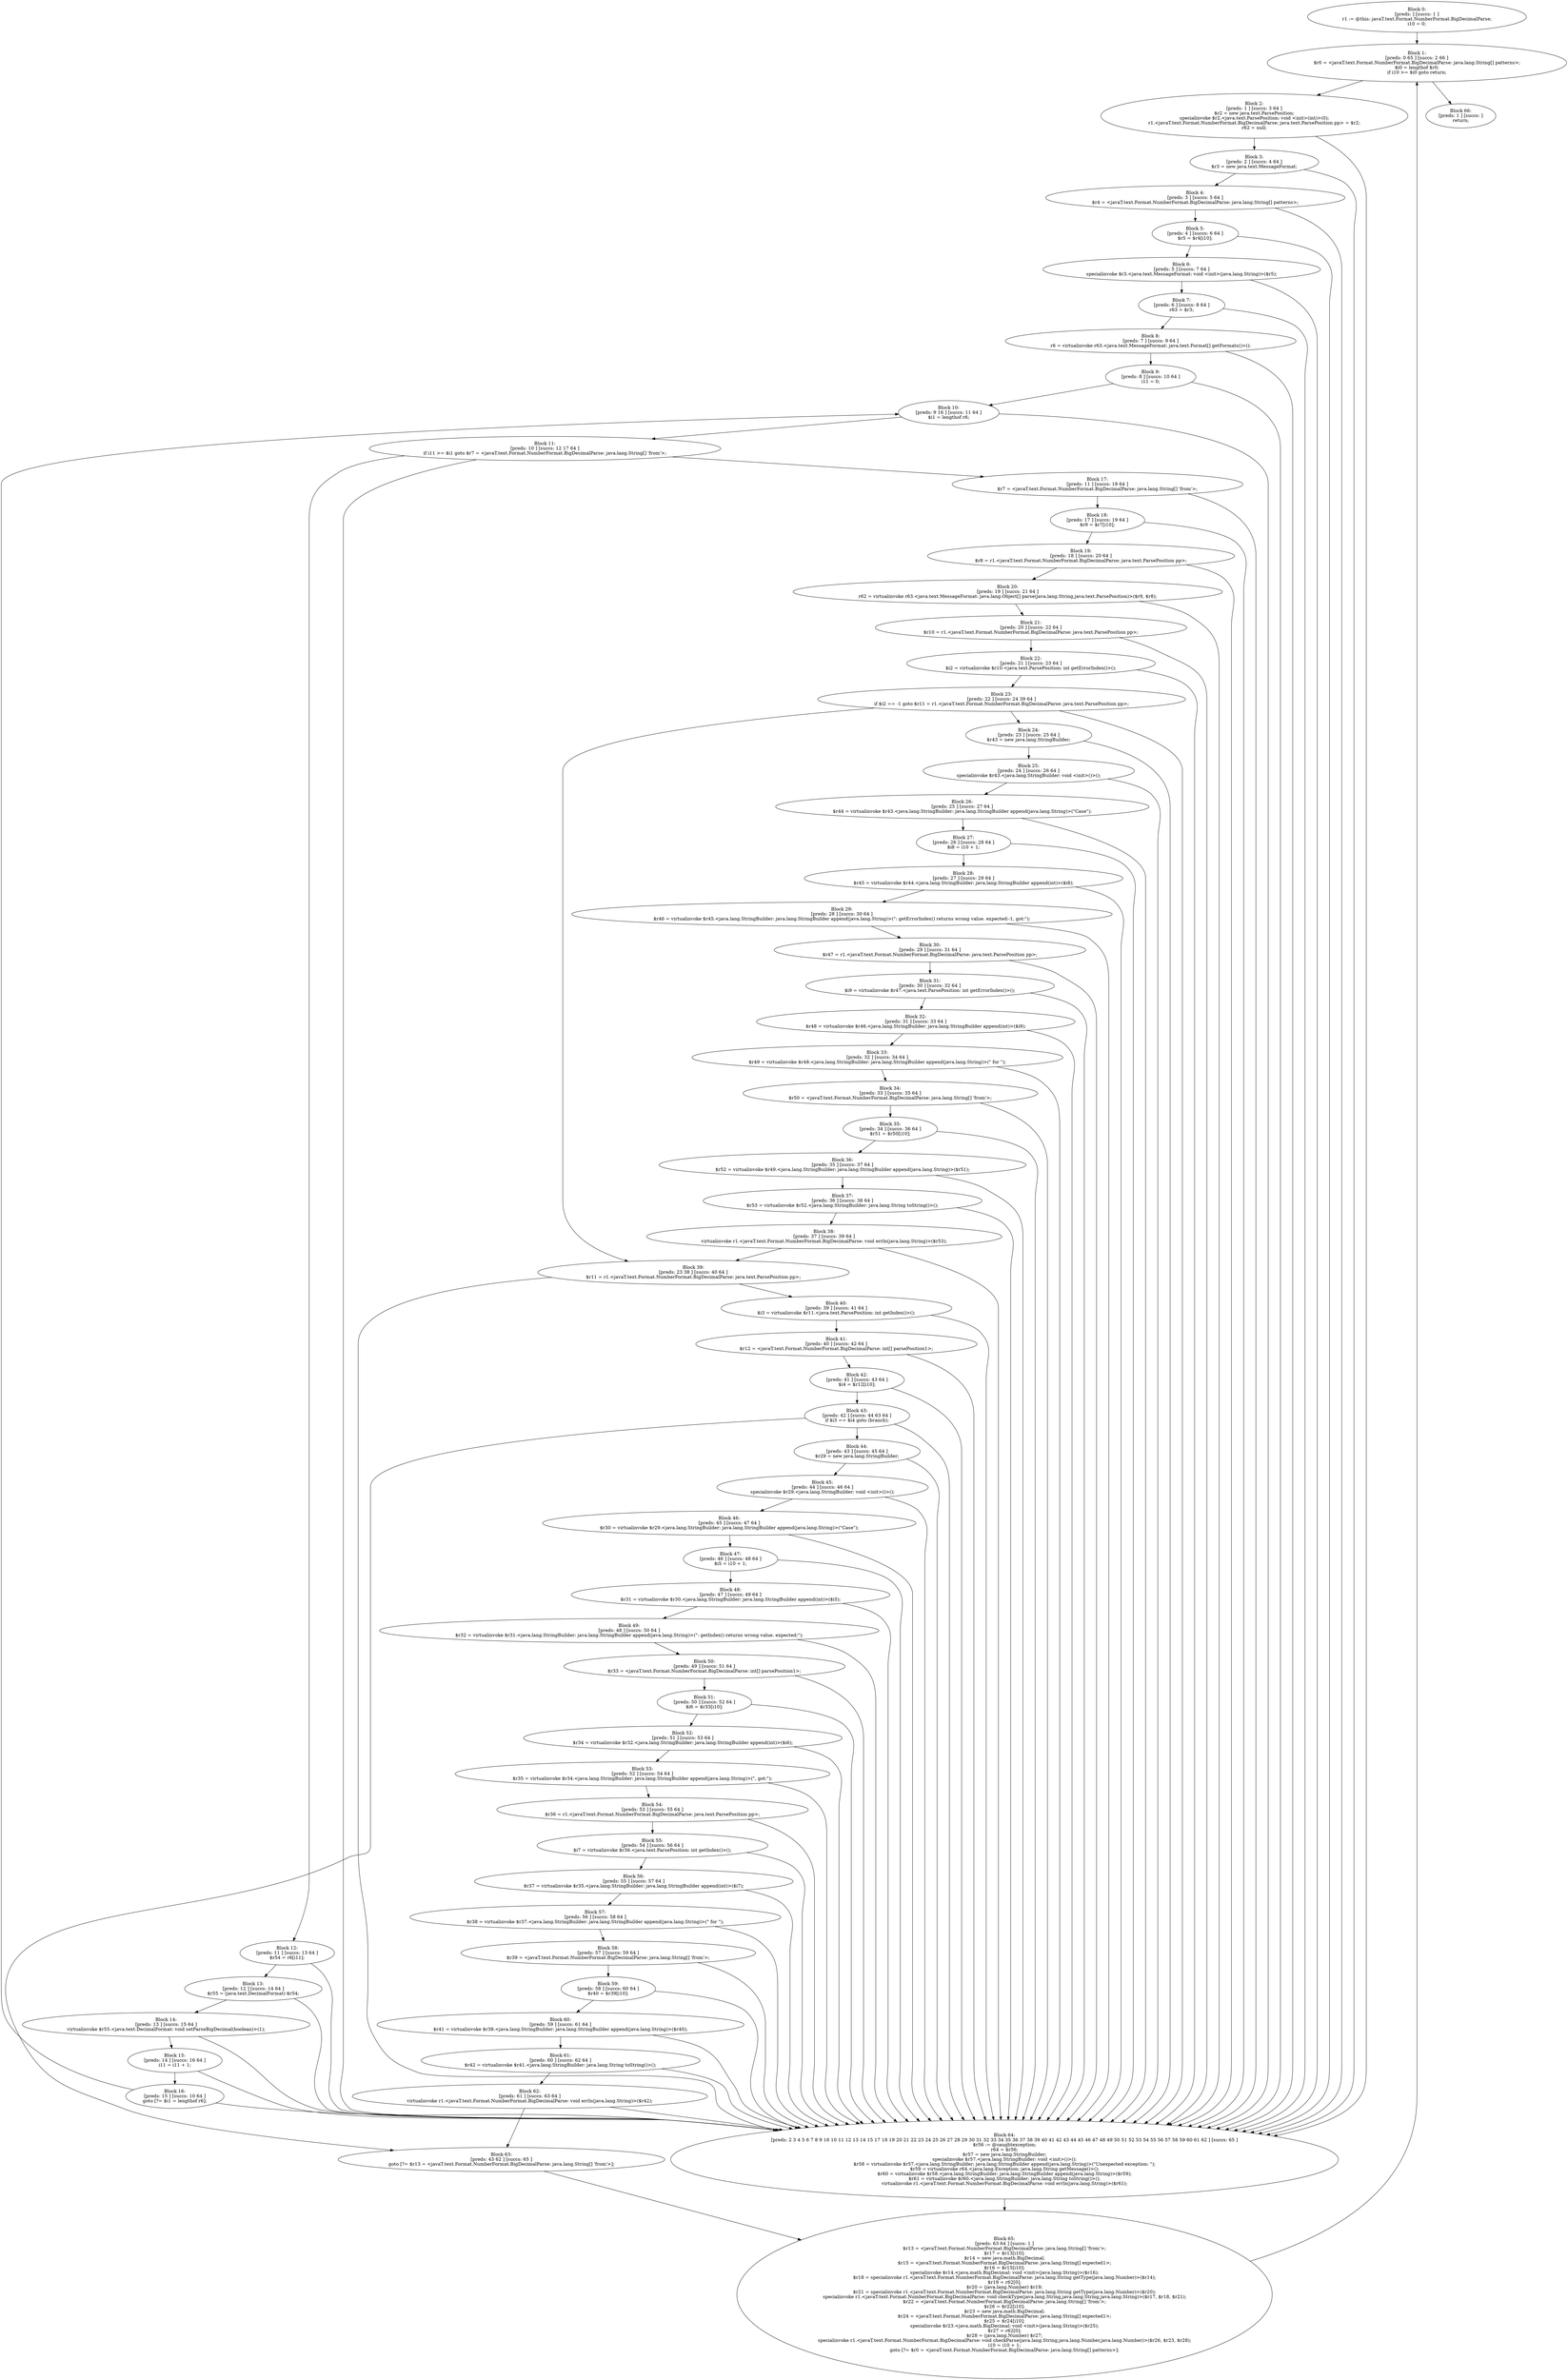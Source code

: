digraph "unitGraph" {
    "Block 0:
[preds: ] [succs: 1 ]
r1 := @this: javaT.text.Format.NumberFormat.BigDecimalParse;
i10 = 0;
"
    "Block 1:
[preds: 0 65 ] [succs: 2 66 ]
$r0 = <javaT.text.Format.NumberFormat.BigDecimalParse: java.lang.String[] patterns>;
$i0 = lengthof $r0;
if i10 >= $i0 goto return;
"
    "Block 2:
[preds: 1 ] [succs: 3 64 ]
$r2 = new java.text.ParsePosition;
specialinvoke $r2.<java.text.ParsePosition: void <init>(int)>(0);
r1.<javaT.text.Format.NumberFormat.BigDecimalParse: java.text.ParsePosition pp> = $r2;
r62 = null;
"
    "Block 3:
[preds: 2 ] [succs: 4 64 ]
$r3 = new java.text.MessageFormat;
"
    "Block 4:
[preds: 3 ] [succs: 5 64 ]
$r4 = <javaT.text.Format.NumberFormat.BigDecimalParse: java.lang.String[] patterns>;
"
    "Block 5:
[preds: 4 ] [succs: 6 64 ]
$r5 = $r4[i10];
"
    "Block 6:
[preds: 5 ] [succs: 7 64 ]
specialinvoke $r3.<java.text.MessageFormat: void <init>(java.lang.String)>($r5);
"
    "Block 7:
[preds: 6 ] [succs: 8 64 ]
r63 = $r3;
"
    "Block 8:
[preds: 7 ] [succs: 9 64 ]
r6 = virtualinvoke r63.<java.text.MessageFormat: java.text.Format[] getFormats()>();
"
    "Block 9:
[preds: 8 ] [succs: 10 64 ]
i11 = 0;
"
    "Block 10:
[preds: 9 16 ] [succs: 11 64 ]
$i1 = lengthof r6;
"
    "Block 11:
[preds: 10 ] [succs: 12 17 64 ]
if i11 >= $i1 goto $r7 = <javaT.text.Format.NumberFormat.BigDecimalParse: java.lang.String[] 'from'>;
"
    "Block 12:
[preds: 11 ] [succs: 13 64 ]
$r54 = r6[i11];
"
    "Block 13:
[preds: 12 ] [succs: 14 64 ]
$r55 = (java.text.DecimalFormat) $r54;
"
    "Block 14:
[preds: 13 ] [succs: 15 64 ]
virtualinvoke $r55.<java.text.DecimalFormat: void setParseBigDecimal(boolean)>(1);
"
    "Block 15:
[preds: 14 ] [succs: 16 64 ]
i11 = i11 + 1;
"
    "Block 16:
[preds: 15 ] [succs: 10 64 ]
goto [?= $i1 = lengthof r6];
"
    "Block 17:
[preds: 11 ] [succs: 18 64 ]
$r7 = <javaT.text.Format.NumberFormat.BigDecimalParse: java.lang.String[] 'from'>;
"
    "Block 18:
[preds: 17 ] [succs: 19 64 ]
$r9 = $r7[i10];
"
    "Block 19:
[preds: 18 ] [succs: 20 64 ]
$r8 = r1.<javaT.text.Format.NumberFormat.BigDecimalParse: java.text.ParsePosition pp>;
"
    "Block 20:
[preds: 19 ] [succs: 21 64 ]
r62 = virtualinvoke r63.<java.text.MessageFormat: java.lang.Object[] parse(java.lang.String,java.text.ParsePosition)>($r9, $r8);
"
    "Block 21:
[preds: 20 ] [succs: 22 64 ]
$r10 = r1.<javaT.text.Format.NumberFormat.BigDecimalParse: java.text.ParsePosition pp>;
"
    "Block 22:
[preds: 21 ] [succs: 23 64 ]
$i2 = virtualinvoke $r10.<java.text.ParsePosition: int getErrorIndex()>();
"
    "Block 23:
[preds: 22 ] [succs: 24 39 64 ]
if $i2 == -1 goto $r11 = r1.<javaT.text.Format.NumberFormat.BigDecimalParse: java.text.ParsePosition pp>;
"
    "Block 24:
[preds: 23 ] [succs: 25 64 ]
$r43 = new java.lang.StringBuilder;
"
    "Block 25:
[preds: 24 ] [succs: 26 64 ]
specialinvoke $r43.<java.lang.StringBuilder: void <init>()>();
"
    "Block 26:
[preds: 25 ] [succs: 27 64 ]
$r44 = virtualinvoke $r43.<java.lang.StringBuilder: java.lang.StringBuilder append(java.lang.String)>(\"Case\");
"
    "Block 27:
[preds: 26 ] [succs: 28 64 ]
$i8 = i10 + 1;
"
    "Block 28:
[preds: 27 ] [succs: 29 64 ]
$r45 = virtualinvoke $r44.<java.lang.StringBuilder: java.lang.StringBuilder append(int)>($i8);
"
    "Block 29:
[preds: 28 ] [succs: 30 64 ]
$r46 = virtualinvoke $r45.<java.lang.StringBuilder: java.lang.StringBuilder append(java.lang.String)>(\": getErrorIndex() returns wrong value. expected:-1, got:\");
"
    "Block 30:
[preds: 29 ] [succs: 31 64 ]
$r47 = r1.<javaT.text.Format.NumberFormat.BigDecimalParse: java.text.ParsePosition pp>;
"
    "Block 31:
[preds: 30 ] [succs: 32 64 ]
$i9 = virtualinvoke $r47.<java.text.ParsePosition: int getErrorIndex()>();
"
    "Block 32:
[preds: 31 ] [succs: 33 64 ]
$r48 = virtualinvoke $r46.<java.lang.StringBuilder: java.lang.StringBuilder append(int)>($i9);
"
    "Block 33:
[preds: 32 ] [succs: 34 64 ]
$r49 = virtualinvoke $r48.<java.lang.StringBuilder: java.lang.StringBuilder append(java.lang.String)>(\" for \");
"
    "Block 34:
[preds: 33 ] [succs: 35 64 ]
$r50 = <javaT.text.Format.NumberFormat.BigDecimalParse: java.lang.String[] 'from'>;
"
    "Block 35:
[preds: 34 ] [succs: 36 64 ]
$r51 = $r50[i10];
"
    "Block 36:
[preds: 35 ] [succs: 37 64 ]
$r52 = virtualinvoke $r49.<java.lang.StringBuilder: java.lang.StringBuilder append(java.lang.String)>($r51);
"
    "Block 37:
[preds: 36 ] [succs: 38 64 ]
$r53 = virtualinvoke $r52.<java.lang.StringBuilder: java.lang.String toString()>();
"
    "Block 38:
[preds: 37 ] [succs: 39 64 ]
virtualinvoke r1.<javaT.text.Format.NumberFormat.BigDecimalParse: void errln(java.lang.String)>($r53);
"
    "Block 39:
[preds: 23 38 ] [succs: 40 64 ]
$r11 = r1.<javaT.text.Format.NumberFormat.BigDecimalParse: java.text.ParsePosition pp>;
"
    "Block 40:
[preds: 39 ] [succs: 41 64 ]
$i3 = virtualinvoke $r11.<java.text.ParsePosition: int getIndex()>();
"
    "Block 41:
[preds: 40 ] [succs: 42 64 ]
$r12 = <javaT.text.Format.NumberFormat.BigDecimalParse: int[] parsePosition1>;
"
    "Block 42:
[preds: 41 ] [succs: 43 64 ]
$i4 = $r12[i10];
"
    "Block 43:
[preds: 42 ] [succs: 44 63 64 ]
if $i3 == $i4 goto (branch);
"
    "Block 44:
[preds: 43 ] [succs: 45 64 ]
$r29 = new java.lang.StringBuilder;
"
    "Block 45:
[preds: 44 ] [succs: 46 64 ]
specialinvoke $r29.<java.lang.StringBuilder: void <init>()>();
"
    "Block 46:
[preds: 45 ] [succs: 47 64 ]
$r30 = virtualinvoke $r29.<java.lang.StringBuilder: java.lang.StringBuilder append(java.lang.String)>(\"Case\");
"
    "Block 47:
[preds: 46 ] [succs: 48 64 ]
$i5 = i10 + 1;
"
    "Block 48:
[preds: 47 ] [succs: 49 64 ]
$r31 = virtualinvoke $r30.<java.lang.StringBuilder: java.lang.StringBuilder append(int)>($i5);
"
    "Block 49:
[preds: 48 ] [succs: 50 64 ]
$r32 = virtualinvoke $r31.<java.lang.StringBuilder: java.lang.StringBuilder append(java.lang.String)>(\": getIndex() returns wrong value. expected:\");
"
    "Block 50:
[preds: 49 ] [succs: 51 64 ]
$r33 = <javaT.text.Format.NumberFormat.BigDecimalParse: int[] parsePosition1>;
"
    "Block 51:
[preds: 50 ] [succs: 52 64 ]
$i6 = $r33[i10];
"
    "Block 52:
[preds: 51 ] [succs: 53 64 ]
$r34 = virtualinvoke $r32.<java.lang.StringBuilder: java.lang.StringBuilder append(int)>($i6);
"
    "Block 53:
[preds: 52 ] [succs: 54 64 ]
$r35 = virtualinvoke $r34.<java.lang.StringBuilder: java.lang.StringBuilder append(java.lang.String)>(\", got:\");
"
    "Block 54:
[preds: 53 ] [succs: 55 64 ]
$r36 = r1.<javaT.text.Format.NumberFormat.BigDecimalParse: java.text.ParsePosition pp>;
"
    "Block 55:
[preds: 54 ] [succs: 56 64 ]
$i7 = virtualinvoke $r36.<java.text.ParsePosition: int getIndex()>();
"
    "Block 56:
[preds: 55 ] [succs: 57 64 ]
$r37 = virtualinvoke $r35.<java.lang.StringBuilder: java.lang.StringBuilder append(int)>($i7);
"
    "Block 57:
[preds: 56 ] [succs: 58 64 ]
$r38 = virtualinvoke $r37.<java.lang.StringBuilder: java.lang.StringBuilder append(java.lang.String)>(\" for \");
"
    "Block 58:
[preds: 57 ] [succs: 59 64 ]
$r39 = <javaT.text.Format.NumberFormat.BigDecimalParse: java.lang.String[] 'from'>;
"
    "Block 59:
[preds: 58 ] [succs: 60 64 ]
$r40 = $r39[i10];
"
    "Block 60:
[preds: 59 ] [succs: 61 64 ]
$r41 = virtualinvoke $r38.<java.lang.StringBuilder: java.lang.StringBuilder append(java.lang.String)>($r40);
"
    "Block 61:
[preds: 60 ] [succs: 62 64 ]
$r42 = virtualinvoke $r41.<java.lang.StringBuilder: java.lang.String toString()>();
"
    "Block 62:
[preds: 61 ] [succs: 63 64 ]
virtualinvoke r1.<javaT.text.Format.NumberFormat.BigDecimalParse: void errln(java.lang.String)>($r42);
"
    "Block 63:
[preds: 43 62 ] [succs: 65 ]
goto [?= $r13 = <javaT.text.Format.NumberFormat.BigDecimalParse: java.lang.String[] 'from'>];
"
    "Block 64:
[preds: 2 3 4 5 6 7 8 9 16 10 11 12 13 14 15 17 18 19 20 21 22 23 24 25 26 27 28 29 30 31 32 33 34 35 36 37 38 39 40 41 42 43 44 45 46 47 48 49 50 51 52 53 54 55 56 57 58 59 60 61 62 ] [succs: 65 ]
$r56 := @caughtexception;
r64 = $r56;
$r57 = new java.lang.StringBuilder;
specialinvoke $r57.<java.lang.StringBuilder: void <init>()>();
$r58 = virtualinvoke $r57.<java.lang.StringBuilder: java.lang.StringBuilder append(java.lang.String)>(\"Unexpected exception: \");
$r59 = virtualinvoke r64.<java.lang.Exception: java.lang.String getMessage()>();
$r60 = virtualinvoke $r58.<java.lang.StringBuilder: java.lang.StringBuilder append(java.lang.String)>($r59);
$r61 = virtualinvoke $r60.<java.lang.StringBuilder: java.lang.String toString()>();
virtualinvoke r1.<javaT.text.Format.NumberFormat.BigDecimalParse: void errln(java.lang.String)>($r61);
"
    "Block 65:
[preds: 63 64 ] [succs: 1 ]
$r13 = <javaT.text.Format.NumberFormat.BigDecimalParse: java.lang.String[] 'from'>;
$r17 = $r13[i10];
$r14 = new java.math.BigDecimal;
$r15 = <javaT.text.Format.NumberFormat.BigDecimalParse: java.lang.String[] expected1>;
$r16 = $r15[i10];
specialinvoke $r14.<java.math.BigDecimal: void <init>(java.lang.String)>($r16);
$r18 = specialinvoke r1.<javaT.text.Format.NumberFormat.BigDecimalParse: java.lang.String getType(java.lang.Number)>($r14);
$r19 = r62[0];
$r20 = (java.lang.Number) $r19;
$r21 = specialinvoke r1.<javaT.text.Format.NumberFormat.BigDecimalParse: java.lang.String getType(java.lang.Number)>($r20);
specialinvoke r1.<javaT.text.Format.NumberFormat.BigDecimalParse: void checkType(java.lang.String,java.lang.String,java.lang.String)>($r17, $r18, $r21);
$r22 = <javaT.text.Format.NumberFormat.BigDecimalParse: java.lang.String[] 'from'>;
$r26 = $r22[i10];
$r23 = new java.math.BigDecimal;
$r24 = <javaT.text.Format.NumberFormat.BigDecimalParse: java.lang.String[] expected1>;
$r25 = $r24[i10];
specialinvoke $r23.<java.math.BigDecimal: void <init>(java.lang.String)>($r25);
$r27 = r62[0];
$r28 = (java.lang.Number) $r27;
specialinvoke r1.<javaT.text.Format.NumberFormat.BigDecimalParse: void checkParse(java.lang.String,java.lang.Number,java.lang.Number)>($r26, $r23, $r28);
i10 = i10 + 1;
goto [?= $r0 = <javaT.text.Format.NumberFormat.BigDecimalParse: java.lang.String[] patterns>];
"
    "Block 66:
[preds: 1 ] [succs: ]
return;
"
    "Block 0:
[preds: ] [succs: 1 ]
r1 := @this: javaT.text.Format.NumberFormat.BigDecimalParse;
i10 = 0;
"->"Block 1:
[preds: 0 65 ] [succs: 2 66 ]
$r0 = <javaT.text.Format.NumberFormat.BigDecimalParse: java.lang.String[] patterns>;
$i0 = lengthof $r0;
if i10 >= $i0 goto return;
";
    "Block 1:
[preds: 0 65 ] [succs: 2 66 ]
$r0 = <javaT.text.Format.NumberFormat.BigDecimalParse: java.lang.String[] patterns>;
$i0 = lengthof $r0;
if i10 >= $i0 goto return;
"->"Block 2:
[preds: 1 ] [succs: 3 64 ]
$r2 = new java.text.ParsePosition;
specialinvoke $r2.<java.text.ParsePosition: void <init>(int)>(0);
r1.<javaT.text.Format.NumberFormat.BigDecimalParse: java.text.ParsePosition pp> = $r2;
r62 = null;
";
    "Block 1:
[preds: 0 65 ] [succs: 2 66 ]
$r0 = <javaT.text.Format.NumberFormat.BigDecimalParse: java.lang.String[] patterns>;
$i0 = lengthof $r0;
if i10 >= $i0 goto return;
"->"Block 66:
[preds: 1 ] [succs: ]
return;
";
    "Block 2:
[preds: 1 ] [succs: 3 64 ]
$r2 = new java.text.ParsePosition;
specialinvoke $r2.<java.text.ParsePosition: void <init>(int)>(0);
r1.<javaT.text.Format.NumberFormat.BigDecimalParse: java.text.ParsePosition pp> = $r2;
r62 = null;
"->"Block 3:
[preds: 2 ] [succs: 4 64 ]
$r3 = new java.text.MessageFormat;
";
    "Block 2:
[preds: 1 ] [succs: 3 64 ]
$r2 = new java.text.ParsePosition;
specialinvoke $r2.<java.text.ParsePosition: void <init>(int)>(0);
r1.<javaT.text.Format.NumberFormat.BigDecimalParse: java.text.ParsePosition pp> = $r2;
r62 = null;
"->"Block 64:
[preds: 2 3 4 5 6 7 8 9 16 10 11 12 13 14 15 17 18 19 20 21 22 23 24 25 26 27 28 29 30 31 32 33 34 35 36 37 38 39 40 41 42 43 44 45 46 47 48 49 50 51 52 53 54 55 56 57 58 59 60 61 62 ] [succs: 65 ]
$r56 := @caughtexception;
r64 = $r56;
$r57 = new java.lang.StringBuilder;
specialinvoke $r57.<java.lang.StringBuilder: void <init>()>();
$r58 = virtualinvoke $r57.<java.lang.StringBuilder: java.lang.StringBuilder append(java.lang.String)>(\"Unexpected exception: \");
$r59 = virtualinvoke r64.<java.lang.Exception: java.lang.String getMessage()>();
$r60 = virtualinvoke $r58.<java.lang.StringBuilder: java.lang.StringBuilder append(java.lang.String)>($r59);
$r61 = virtualinvoke $r60.<java.lang.StringBuilder: java.lang.String toString()>();
virtualinvoke r1.<javaT.text.Format.NumberFormat.BigDecimalParse: void errln(java.lang.String)>($r61);
";
    "Block 3:
[preds: 2 ] [succs: 4 64 ]
$r3 = new java.text.MessageFormat;
"->"Block 4:
[preds: 3 ] [succs: 5 64 ]
$r4 = <javaT.text.Format.NumberFormat.BigDecimalParse: java.lang.String[] patterns>;
";
    "Block 3:
[preds: 2 ] [succs: 4 64 ]
$r3 = new java.text.MessageFormat;
"->"Block 64:
[preds: 2 3 4 5 6 7 8 9 16 10 11 12 13 14 15 17 18 19 20 21 22 23 24 25 26 27 28 29 30 31 32 33 34 35 36 37 38 39 40 41 42 43 44 45 46 47 48 49 50 51 52 53 54 55 56 57 58 59 60 61 62 ] [succs: 65 ]
$r56 := @caughtexception;
r64 = $r56;
$r57 = new java.lang.StringBuilder;
specialinvoke $r57.<java.lang.StringBuilder: void <init>()>();
$r58 = virtualinvoke $r57.<java.lang.StringBuilder: java.lang.StringBuilder append(java.lang.String)>(\"Unexpected exception: \");
$r59 = virtualinvoke r64.<java.lang.Exception: java.lang.String getMessage()>();
$r60 = virtualinvoke $r58.<java.lang.StringBuilder: java.lang.StringBuilder append(java.lang.String)>($r59);
$r61 = virtualinvoke $r60.<java.lang.StringBuilder: java.lang.String toString()>();
virtualinvoke r1.<javaT.text.Format.NumberFormat.BigDecimalParse: void errln(java.lang.String)>($r61);
";
    "Block 4:
[preds: 3 ] [succs: 5 64 ]
$r4 = <javaT.text.Format.NumberFormat.BigDecimalParse: java.lang.String[] patterns>;
"->"Block 5:
[preds: 4 ] [succs: 6 64 ]
$r5 = $r4[i10];
";
    "Block 4:
[preds: 3 ] [succs: 5 64 ]
$r4 = <javaT.text.Format.NumberFormat.BigDecimalParse: java.lang.String[] patterns>;
"->"Block 64:
[preds: 2 3 4 5 6 7 8 9 16 10 11 12 13 14 15 17 18 19 20 21 22 23 24 25 26 27 28 29 30 31 32 33 34 35 36 37 38 39 40 41 42 43 44 45 46 47 48 49 50 51 52 53 54 55 56 57 58 59 60 61 62 ] [succs: 65 ]
$r56 := @caughtexception;
r64 = $r56;
$r57 = new java.lang.StringBuilder;
specialinvoke $r57.<java.lang.StringBuilder: void <init>()>();
$r58 = virtualinvoke $r57.<java.lang.StringBuilder: java.lang.StringBuilder append(java.lang.String)>(\"Unexpected exception: \");
$r59 = virtualinvoke r64.<java.lang.Exception: java.lang.String getMessage()>();
$r60 = virtualinvoke $r58.<java.lang.StringBuilder: java.lang.StringBuilder append(java.lang.String)>($r59);
$r61 = virtualinvoke $r60.<java.lang.StringBuilder: java.lang.String toString()>();
virtualinvoke r1.<javaT.text.Format.NumberFormat.BigDecimalParse: void errln(java.lang.String)>($r61);
";
    "Block 5:
[preds: 4 ] [succs: 6 64 ]
$r5 = $r4[i10];
"->"Block 6:
[preds: 5 ] [succs: 7 64 ]
specialinvoke $r3.<java.text.MessageFormat: void <init>(java.lang.String)>($r5);
";
    "Block 5:
[preds: 4 ] [succs: 6 64 ]
$r5 = $r4[i10];
"->"Block 64:
[preds: 2 3 4 5 6 7 8 9 16 10 11 12 13 14 15 17 18 19 20 21 22 23 24 25 26 27 28 29 30 31 32 33 34 35 36 37 38 39 40 41 42 43 44 45 46 47 48 49 50 51 52 53 54 55 56 57 58 59 60 61 62 ] [succs: 65 ]
$r56 := @caughtexception;
r64 = $r56;
$r57 = new java.lang.StringBuilder;
specialinvoke $r57.<java.lang.StringBuilder: void <init>()>();
$r58 = virtualinvoke $r57.<java.lang.StringBuilder: java.lang.StringBuilder append(java.lang.String)>(\"Unexpected exception: \");
$r59 = virtualinvoke r64.<java.lang.Exception: java.lang.String getMessage()>();
$r60 = virtualinvoke $r58.<java.lang.StringBuilder: java.lang.StringBuilder append(java.lang.String)>($r59);
$r61 = virtualinvoke $r60.<java.lang.StringBuilder: java.lang.String toString()>();
virtualinvoke r1.<javaT.text.Format.NumberFormat.BigDecimalParse: void errln(java.lang.String)>($r61);
";
    "Block 6:
[preds: 5 ] [succs: 7 64 ]
specialinvoke $r3.<java.text.MessageFormat: void <init>(java.lang.String)>($r5);
"->"Block 7:
[preds: 6 ] [succs: 8 64 ]
r63 = $r3;
";
    "Block 6:
[preds: 5 ] [succs: 7 64 ]
specialinvoke $r3.<java.text.MessageFormat: void <init>(java.lang.String)>($r5);
"->"Block 64:
[preds: 2 3 4 5 6 7 8 9 16 10 11 12 13 14 15 17 18 19 20 21 22 23 24 25 26 27 28 29 30 31 32 33 34 35 36 37 38 39 40 41 42 43 44 45 46 47 48 49 50 51 52 53 54 55 56 57 58 59 60 61 62 ] [succs: 65 ]
$r56 := @caughtexception;
r64 = $r56;
$r57 = new java.lang.StringBuilder;
specialinvoke $r57.<java.lang.StringBuilder: void <init>()>();
$r58 = virtualinvoke $r57.<java.lang.StringBuilder: java.lang.StringBuilder append(java.lang.String)>(\"Unexpected exception: \");
$r59 = virtualinvoke r64.<java.lang.Exception: java.lang.String getMessage()>();
$r60 = virtualinvoke $r58.<java.lang.StringBuilder: java.lang.StringBuilder append(java.lang.String)>($r59);
$r61 = virtualinvoke $r60.<java.lang.StringBuilder: java.lang.String toString()>();
virtualinvoke r1.<javaT.text.Format.NumberFormat.BigDecimalParse: void errln(java.lang.String)>($r61);
";
    "Block 7:
[preds: 6 ] [succs: 8 64 ]
r63 = $r3;
"->"Block 8:
[preds: 7 ] [succs: 9 64 ]
r6 = virtualinvoke r63.<java.text.MessageFormat: java.text.Format[] getFormats()>();
";
    "Block 7:
[preds: 6 ] [succs: 8 64 ]
r63 = $r3;
"->"Block 64:
[preds: 2 3 4 5 6 7 8 9 16 10 11 12 13 14 15 17 18 19 20 21 22 23 24 25 26 27 28 29 30 31 32 33 34 35 36 37 38 39 40 41 42 43 44 45 46 47 48 49 50 51 52 53 54 55 56 57 58 59 60 61 62 ] [succs: 65 ]
$r56 := @caughtexception;
r64 = $r56;
$r57 = new java.lang.StringBuilder;
specialinvoke $r57.<java.lang.StringBuilder: void <init>()>();
$r58 = virtualinvoke $r57.<java.lang.StringBuilder: java.lang.StringBuilder append(java.lang.String)>(\"Unexpected exception: \");
$r59 = virtualinvoke r64.<java.lang.Exception: java.lang.String getMessage()>();
$r60 = virtualinvoke $r58.<java.lang.StringBuilder: java.lang.StringBuilder append(java.lang.String)>($r59);
$r61 = virtualinvoke $r60.<java.lang.StringBuilder: java.lang.String toString()>();
virtualinvoke r1.<javaT.text.Format.NumberFormat.BigDecimalParse: void errln(java.lang.String)>($r61);
";
    "Block 8:
[preds: 7 ] [succs: 9 64 ]
r6 = virtualinvoke r63.<java.text.MessageFormat: java.text.Format[] getFormats()>();
"->"Block 9:
[preds: 8 ] [succs: 10 64 ]
i11 = 0;
";
    "Block 8:
[preds: 7 ] [succs: 9 64 ]
r6 = virtualinvoke r63.<java.text.MessageFormat: java.text.Format[] getFormats()>();
"->"Block 64:
[preds: 2 3 4 5 6 7 8 9 16 10 11 12 13 14 15 17 18 19 20 21 22 23 24 25 26 27 28 29 30 31 32 33 34 35 36 37 38 39 40 41 42 43 44 45 46 47 48 49 50 51 52 53 54 55 56 57 58 59 60 61 62 ] [succs: 65 ]
$r56 := @caughtexception;
r64 = $r56;
$r57 = new java.lang.StringBuilder;
specialinvoke $r57.<java.lang.StringBuilder: void <init>()>();
$r58 = virtualinvoke $r57.<java.lang.StringBuilder: java.lang.StringBuilder append(java.lang.String)>(\"Unexpected exception: \");
$r59 = virtualinvoke r64.<java.lang.Exception: java.lang.String getMessage()>();
$r60 = virtualinvoke $r58.<java.lang.StringBuilder: java.lang.StringBuilder append(java.lang.String)>($r59);
$r61 = virtualinvoke $r60.<java.lang.StringBuilder: java.lang.String toString()>();
virtualinvoke r1.<javaT.text.Format.NumberFormat.BigDecimalParse: void errln(java.lang.String)>($r61);
";
    "Block 9:
[preds: 8 ] [succs: 10 64 ]
i11 = 0;
"->"Block 10:
[preds: 9 16 ] [succs: 11 64 ]
$i1 = lengthof r6;
";
    "Block 9:
[preds: 8 ] [succs: 10 64 ]
i11 = 0;
"->"Block 64:
[preds: 2 3 4 5 6 7 8 9 16 10 11 12 13 14 15 17 18 19 20 21 22 23 24 25 26 27 28 29 30 31 32 33 34 35 36 37 38 39 40 41 42 43 44 45 46 47 48 49 50 51 52 53 54 55 56 57 58 59 60 61 62 ] [succs: 65 ]
$r56 := @caughtexception;
r64 = $r56;
$r57 = new java.lang.StringBuilder;
specialinvoke $r57.<java.lang.StringBuilder: void <init>()>();
$r58 = virtualinvoke $r57.<java.lang.StringBuilder: java.lang.StringBuilder append(java.lang.String)>(\"Unexpected exception: \");
$r59 = virtualinvoke r64.<java.lang.Exception: java.lang.String getMessage()>();
$r60 = virtualinvoke $r58.<java.lang.StringBuilder: java.lang.StringBuilder append(java.lang.String)>($r59);
$r61 = virtualinvoke $r60.<java.lang.StringBuilder: java.lang.String toString()>();
virtualinvoke r1.<javaT.text.Format.NumberFormat.BigDecimalParse: void errln(java.lang.String)>($r61);
";
    "Block 10:
[preds: 9 16 ] [succs: 11 64 ]
$i1 = lengthof r6;
"->"Block 11:
[preds: 10 ] [succs: 12 17 64 ]
if i11 >= $i1 goto $r7 = <javaT.text.Format.NumberFormat.BigDecimalParse: java.lang.String[] 'from'>;
";
    "Block 10:
[preds: 9 16 ] [succs: 11 64 ]
$i1 = lengthof r6;
"->"Block 64:
[preds: 2 3 4 5 6 7 8 9 16 10 11 12 13 14 15 17 18 19 20 21 22 23 24 25 26 27 28 29 30 31 32 33 34 35 36 37 38 39 40 41 42 43 44 45 46 47 48 49 50 51 52 53 54 55 56 57 58 59 60 61 62 ] [succs: 65 ]
$r56 := @caughtexception;
r64 = $r56;
$r57 = new java.lang.StringBuilder;
specialinvoke $r57.<java.lang.StringBuilder: void <init>()>();
$r58 = virtualinvoke $r57.<java.lang.StringBuilder: java.lang.StringBuilder append(java.lang.String)>(\"Unexpected exception: \");
$r59 = virtualinvoke r64.<java.lang.Exception: java.lang.String getMessage()>();
$r60 = virtualinvoke $r58.<java.lang.StringBuilder: java.lang.StringBuilder append(java.lang.String)>($r59);
$r61 = virtualinvoke $r60.<java.lang.StringBuilder: java.lang.String toString()>();
virtualinvoke r1.<javaT.text.Format.NumberFormat.BigDecimalParse: void errln(java.lang.String)>($r61);
";
    "Block 11:
[preds: 10 ] [succs: 12 17 64 ]
if i11 >= $i1 goto $r7 = <javaT.text.Format.NumberFormat.BigDecimalParse: java.lang.String[] 'from'>;
"->"Block 12:
[preds: 11 ] [succs: 13 64 ]
$r54 = r6[i11];
";
    "Block 11:
[preds: 10 ] [succs: 12 17 64 ]
if i11 >= $i1 goto $r7 = <javaT.text.Format.NumberFormat.BigDecimalParse: java.lang.String[] 'from'>;
"->"Block 17:
[preds: 11 ] [succs: 18 64 ]
$r7 = <javaT.text.Format.NumberFormat.BigDecimalParse: java.lang.String[] 'from'>;
";
    "Block 11:
[preds: 10 ] [succs: 12 17 64 ]
if i11 >= $i1 goto $r7 = <javaT.text.Format.NumberFormat.BigDecimalParse: java.lang.String[] 'from'>;
"->"Block 64:
[preds: 2 3 4 5 6 7 8 9 16 10 11 12 13 14 15 17 18 19 20 21 22 23 24 25 26 27 28 29 30 31 32 33 34 35 36 37 38 39 40 41 42 43 44 45 46 47 48 49 50 51 52 53 54 55 56 57 58 59 60 61 62 ] [succs: 65 ]
$r56 := @caughtexception;
r64 = $r56;
$r57 = new java.lang.StringBuilder;
specialinvoke $r57.<java.lang.StringBuilder: void <init>()>();
$r58 = virtualinvoke $r57.<java.lang.StringBuilder: java.lang.StringBuilder append(java.lang.String)>(\"Unexpected exception: \");
$r59 = virtualinvoke r64.<java.lang.Exception: java.lang.String getMessage()>();
$r60 = virtualinvoke $r58.<java.lang.StringBuilder: java.lang.StringBuilder append(java.lang.String)>($r59);
$r61 = virtualinvoke $r60.<java.lang.StringBuilder: java.lang.String toString()>();
virtualinvoke r1.<javaT.text.Format.NumberFormat.BigDecimalParse: void errln(java.lang.String)>($r61);
";
    "Block 12:
[preds: 11 ] [succs: 13 64 ]
$r54 = r6[i11];
"->"Block 13:
[preds: 12 ] [succs: 14 64 ]
$r55 = (java.text.DecimalFormat) $r54;
";
    "Block 12:
[preds: 11 ] [succs: 13 64 ]
$r54 = r6[i11];
"->"Block 64:
[preds: 2 3 4 5 6 7 8 9 16 10 11 12 13 14 15 17 18 19 20 21 22 23 24 25 26 27 28 29 30 31 32 33 34 35 36 37 38 39 40 41 42 43 44 45 46 47 48 49 50 51 52 53 54 55 56 57 58 59 60 61 62 ] [succs: 65 ]
$r56 := @caughtexception;
r64 = $r56;
$r57 = new java.lang.StringBuilder;
specialinvoke $r57.<java.lang.StringBuilder: void <init>()>();
$r58 = virtualinvoke $r57.<java.lang.StringBuilder: java.lang.StringBuilder append(java.lang.String)>(\"Unexpected exception: \");
$r59 = virtualinvoke r64.<java.lang.Exception: java.lang.String getMessage()>();
$r60 = virtualinvoke $r58.<java.lang.StringBuilder: java.lang.StringBuilder append(java.lang.String)>($r59);
$r61 = virtualinvoke $r60.<java.lang.StringBuilder: java.lang.String toString()>();
virtualinvoke r1.<javaT.text.Format.NumberFormat.BigDecimalParse: void errln(java.lang.String)>($r61);
";
    "Block 13:
[preds: 12 ] [succs: 14 64 ]
$r55 = (java.text.DecimalFormat) $r54;
"->"Block 14:
[preds: 13 ] [succs: 15 64 ]
virtualinvoke $r55.<java.text.DecimalFormat: void setParseBigDecimal(boolean)>(1);
";
    "Block 13:
[preds: 12 ] [succs: 14 64 ]
$r55 = (java.text.DecimalFormat) $r54;
"->"Block 64:
[preds: 2 3 4 5 6 7 8 9 16 10 11 12 13 14 15 17 18 19 20 21 22 23 24 25 26 27 28 29 30 31 32 33 34 35 36 37 38 39 40 41 42 43 44 45 46 47 48 49 50 51 52 53 54 55 56 57 58 59 60 61 62 ] [succs: 65 ]
$r56 := @caughtexception;
r64 = $r56;
$r57 = new java.lang.StringBuilder;
specialinvoke $r57.<java.lang.StringBuilder: void <init>()>();
$r58 = virtualinvoke $r57.<java.lang.StringBuilder: java.lang.StringBuilder append(java.lang.String)>(\"Unexpected exception: \");
$r59 = virtualinvoke r64.<java.lang.Exception: java.lang.String getMessage()>();
$r60 = virtualinvoke $r58.<java.lang.StringBuilder: java.lang.StringBuilder append(java.lang.String)>($r59);
$r61 = virtualinvoke $r60.<java.lang.StringBuilder: java.lang.String toString()>();
virtualinvoke r1.<javaT.text.Format.NumberFormat.BigDecimalParse: void errln(java.lang.String)>($r61);
";
    "Block 14:
[preds: 13 ] [succs: 15 64 ]
virtualinvoke $r55.<java.text.DecimalFormat: void setParseBigDecimal(boolean)>(1);
"->"Block 15:
[preds: 14 ] [succs: 16 64 ]
i11 = i11 + 1;
";
    "Block 14:
[preds: 13 ] [succs: 15 64 ]
virtualinvoke $r55.<java.text.DecimalFormat: void setParseBigDecimal(boolean)>(1);
"->"Block 64:
[preds: 2 3 4 5 6 7 8 9 16 10 11 12 13 14 15 17 18 19 20 21 22 23 24 25 26 27 28 29 30 31 32 33 34 35 36 37 38 39 40 41 42 43 44 45 46 47 48 49 50 51 52 53 54 55 56 57 58 59 60 61 62 ] [succs: 65 ]
$r56 := @caughtexception;
r64 = $r56;
$r57 = new java.lang.StringBuilder;
specialinvoke $r57.<java.lang.StringBuilder: void <init>()>();
$r58 = virtualinvoke $r57.<java.lang.StringBuilder: java.lang.StringBuilder append(java.lang.String)>(\"Unexpected exception: \");
$r59 = virtualinvoke r64.<java.lang.Exception: java.lang.String getMessage()>();
$r60 = virtualinvoke $r58.<java.lang.StringBuilder: java.lang.StringBuilder append(java.lang.String)>($r59);
$r61 = virtualinvoke $r60.<java.lang.StringBuilder: java.lang.String toString()>();
virtualinvoke r1.<javaT.text.Format.NumberFormat.BigDecimalParse: void errln(java.lang.String)>($r61);
";
    "Block 15:
[preds: 14 ] [succs: 16 64 ]
i11 = i11 + 1;
"->"Block 16:
[preds: 15 ] [succs: 10 64 ]
goto [?= $i1 = lengthof r6];
";
    "Block 15:
[preds: 14 ] [succs: 16 64 ]
i11 = i11 + 1;
"->"Block 64:
[preds: 2 3 4 5 6 7 8 9 16 10 11 12 13 14 15 17 18 19 20 21 22 23 24 25 26 27 28 29 30 31 32 33 34 35 36 37 38 39 40 41 42 43 44 45 46 47 48 49 50 51 52 53 54 55 56 57 58 59 60 61 62 ] [succs: 65 ]
$r56 := @caughtexception;
r64 = $r56;
$r57 = new java.lang.StringBuilder;
specialinvoke $r57.<java.lang.StringBuilder: void <init>()>();
$r58 = virtualinvoke $r57.<java.lang.StringBuilder: java.lang.StringBuilder append(java.lang.String)>(\"Unexpected exception: \");
$r59 = virtualinvoke r64.<java.lang.Exception: java.lang.String getMessage()>();
$r60 = virtualinvoke $r58.<java.lang.StringBuilder: java.lang.StringBuilder append(java.lang.String)>($r59);
$r61 = virtualinvoke $r60.<java.lang.StringBuilder: java.lang.String toString()>();
virtualinvoke r1.<javaT.text.Format.NumberFormat.BigDecimalParse: void errln(java.lang.String)>($r61);
";
    "Block 16:
[preds: 15 ] [succs: 10 64 ]
goto [?= $i1 = lengthof r6];
"->"Block 10:
[preds: 9 16 ] [succs: 11 64 ]
$i1 = lengthof r6;
";
    "Block 16:
[preds: 15 ] [succs: 10 64 ]
goto [?= $i1 = lengthof r6];
"->"Block 64:
[preds: 2 3 4 5 6 7 8 9 16 10 11 12 13 14 15 17 18 19 20 21 22 23 24 25 26 27 28 29 30 31 32 33 34 35 36 37 38 39 40 41 42 43 44 45 46 47 48 49 50 51 52 53 54 55 56 57 58 59 60 61 62 ] [succs: 65 ]
$r56 := @caughtexception;
r64 = $r56;
$r57 = new java.lang.StringBuilder;
specialinvoke $r57.<java.lang.StringBuilder: void <init>()>();
$r58 = virtualinvoke $r57.<java.lang.StringBuilder: java.lang.StringBuilder append(java.lang.String)>(\"Unexpected exception: \");
$r59 = virtualinvoke r64.<java.lang.Exception: java.lang.String getMessage()>();
$r60 = virtualinvoke $r58.<java.lang.StringBuilder: java.lang.StringBuilder append(java.lang.String)>($r59);
$r61 = virtualinvoke $r60.<java.lang.StringBuilder: java.lang.String toString()>();
virtualinvoke r1.<javaT.text.Format.NumberFormat.BigDecimalParse: void errln(java.lang.String)>($r61);
";
    "Block 17:
[preds: 11 ] [succs: 18 64 ]
$r7 = <javaT.text.Format.NumberFormat.BigDecimalParse: java.lang.String[] 'from'>;
"->"Block 18:
[preds: 17 ] [succs: 19 64 ]
$r9 = $r7[i10];
";
    "Block 17:
[preds: 11 ] [succs: 18 64 ]
$r7 = <javaT.text.Format.NumberFormat.BigDecimalParse: java.lang.String[] 'from'>;
"->"Block 64:
[preds: 2 3 4 5 6 7 8 9 16 10 11 12 13 14 15 17 18 19 20 21 22 23 24 25 26 27 28 29 30 31 32 33 34 35 36 37 38 39 40 41 42 43 44 45 46 47 48 49 50 51 52 53 54 55 56 57 58 59 60 61 62 ] [succs: 65 ]
$r56 := @caughtexception;
r64 = $r56;
$r57 = new java.lang.StringBuilder;
specialinvoke $r57.<java.lang.StringBuilder: void <init>()>();
$r58 = virtualinvoke $r57.<java.lang.StringBuilder: java.lang.StringBuilder append(java.lang.String)>(\"Unexpected exception: \");
$r59 = virtualinvoke r64.<java.lang.Exception: java.lang.String getMessage()>();
$r60 = virtualinvoke $r58.<java.lang.StringBuilder: java.lang.StringBuilder append(java.lang.String)>($r59);
$r61 = virtualinvoke $r60.<java.lang.StringBuilder: java.lang.String toString()>();
virtualinvoke r1.<javaT.text.Format.NumberFormat.BigDecimalParse: void errln(java.lang.String)>($r61);
";
    "Block 18:
[preds: 17 ] [succs: 19 64 ]
$r9 = $r7[i10];
"->"Block 19:
[preds: 18 ] [succs: 20 64 ]
$r8 = r1.<javaT.text.Format.NumberFormat.BigDecimalParse: java.text.ParsePosition pp>;
";
    "Block 18:
[preds: 17 ] [succs: 19 64 ]
$r9 = $r7[i10];
"->"Block 64:
[preds: 2 3 4 5 6 7 8 9 16 10 11 12 13 14 15 17 18 19 20 21 22 23 24 25 26 27 28 29 30 31 32 33 34 35 36 37 38 39 40 41 42 43 44 45 46 47 48 49 50 51 52 53 54 55 56 57 58 59 60 61 62 ] [succs: 65 ]
$r56 := @caughtexception;
r64 = $r56;
$r57 = new java.lang.StringBuilder;
specialinvoke $r57.<java.lang.StringBuilder: void <init>()>();
$r58 = virtualinvoke $r57.<java.lang.StringBuilder: java.lang.StringBuilder append(java.lang.String)>(\"Unexpected exception: \");
$r59 = virtualinvoke r64.<java.lang.Exception: java.lang.String getMessage()>();
$r60 = virtualinvoke $r58.<java.lang.StringBuilder: java.lang.StringBuilder append(java.lang.String)>($r59);
$r61 = virtualinvoke $r60.<java.lang.StringBuilder: java.lang.String toString()>();
virtualinvoke r1.<javaT.text.Format.NumberFormat.BigDecimalParse: void errln(java.lang.String)>($r61);
";
    "Block 19:
[preds: 18 ] [succs: 20 64 ]
$r8 = r1.<javaT.text.Format.NumberFormat.BigDecimalParse: java.text.ParsePosition pp>;
"->"Block 20:
[preds: 19 ] [succs: 21 64 ]
r62 = virtualinvoke r63.<java.text.MessageFormat: java.lang.Object[] parse(java.lang.String,java.text.ParsePosition)>($r9, $r8);
";
    "Block 19:
[preds: 18 ] [succs: 20 64 ]
$r8 = r1.<javaT.text.Format.NumberFormat.BigDecimalParse: java.text.ParsePosition pp>;
"->"Block 64:
[preds: 2 3 4 5 6 7 8 9 16 10 11 12 13 14 15 17 18 19 20 21 22 23 24 25 26 27 28 29 30 31 32 33 34 35 36 37 38 39 40 41 42 43 44 45 46 47 48 49 50 51 52 53 54 55 56 57 58 59 60 61 62 ] [succs: 65 ]
$r56 := @caughtexception;
r64 = $r56;
$r57 = new java.lang.StringBuilder;
specialinvoke $r57.<java.lang.StringBuilder: void <init>()>();
$r58 = virtualinvoke $r57.<java.lang.StringBuilder: java.lang.StringBuilder append(java.lang.String)>(\"Unexpected exception: \");
$r59 = virtualinvoke r64.<java.lang.Exception: java.lang.String getMessage()>();
$r60 = virtualinvoke $r58.<java.lang.StringBuilder: java.lang.StringBuilder append(java.lang.String)>($r59);
$r61 = virtualinvoke $r60.<java.lang.StringBuilder: java.lang.String toString()>();
virtualinvoke r1.<javaT.text.Format.NumberFormat.BigDecimalParse: void errln(java.lang.String)>($r61);
";
    "Block 20:
[preds: 19 ] [succs: 21 64 ]
r62 = virtualinvoke r63.<java.text.MessageFormat: java.lang.Object[] parse(java.lang.String,java.text.ParsePosition)>($r9, $r8);
"->"Block 21:
[preds: 20 ] [succs: 22 64 ]
$r10 = r1.<javaT.text.Format.NumberFormat.BigDecimalParse: java.text.ParsePosition pp>;
";
    "Block 20:
[preds: 19 ] [succs: 21 64 ]
r62 = virtualinvoke r63.<java.text.MessageFormat: java.lang.Object[] parse(java.lang.String,java.text.ParsePosition)>($r9, $r8);
"->"Block 64:
[preds: 2 3 4 5 6 7 8 9 16 10 11 12 13 14 15 17 18 19 20 21 22 23 24 25 26 27 28 29 30 31 32 33 34 35 36 37 38 39 40 41 42 43 44 45 46 47 48 49 50 51 52 53 54 55 56 57 58 59 60 61 62 ] [succs: 65 ]
$r56 := @caughtexception;
r64 = $r56;
$r57 = new java.lang.StringBuilder;
specialinvoke $r57.<java.lang.StringBuilder: void <init>()>();
$r58 = virtualinvoke $r57.<java.lang.StringBuilder: java.lang.StringBuilder append(java.lang.String)>(\"Unexpected exception: \");
$r59 = virtualinvoke r64.<java.lang.Exception: java.lang.String getMessage()>();
$r60 = virtualinvoke $r58.<java.lang.StringBuilder: java.lang.StringBuilder append(java.lang.String)>($r59);
$r61 = virtualinvoke $r60.<java.lang.StringBuilder: java.lang.String toString()>();
virtualinvoke r1.<javaT.text.Format.NumberFormat.BigDecimalParse: void errln(java.lang.String)>($r61);
";
    "Block 21:
[preds: 20 ] [succs: 22 64 ]
$r10 = r1.<javaT.text.Format.NumberFormat.BigDecimalParse: java.text.ParsePosition pp>;
"->"Block 22:
[preds: 21 ] [succs: 23 64 ]
$i2 = virtualinvoke $r10.<java.text.ParsePosition: int getErrorIndex()>();
";
    "Block 21:
[preds: 20 ] [succs: 22 64 ]
$r10 = r1.<javaT.text.Format.NumberFormat.BigDecimalParse: java.text.ParsePosition pp>;
"->"Block 64:
[preds: 2 3 4 5 6 7 8 9 16 10 11 12 13 14 15 17 18 19 20 21 22 23 24 25 26 27 28 29 30 31 32 33 34 35 36 37 38 39 40 41 42 43 44 45 46 47 48 49 50 51 52 53 54 55 56 57 58 59 60 61 62 ] [succs: 65 ]
$r56 := @caughtexception;
r64 = $r56;
$r57 = new java.lang.StringBuilder;
specialinvoke $r57.<java.lang.StringBuilder: void <init>()>();
$r58 = virtualinvoke $r57.<java.lang.StringBuilder: java.lang.StringBuilder append(java.lang.String)>(\"Unexpected exception: \");
$r59 = virtualinvoke r64.<java.lang.Exception: java.lang.String getMessage()>();
$r60 = virtualinvoke $r58.<java.lang.StringBuilder: java.lang.StringBuilder append(java.lang.String)>($r59);
$r61 = virtualinvoke $r60.<java.lang.StringBuilder: java.lang.String toString()>();
virtualinvoke r1.<javaT.text.Format.NumberFormat.BigDecimalParse: void errln(java.lang.String)>($r61);
";
    "Block 22:
[preds: 21 ] [succs: 23 64 ]
$i2 = virtualinvoke $r10.<java.text.ParsePosition: int getErrorIndex()>();
"->"Block 23:
[preds: 22 ] [succs: 24 39 64 ]
if $i2 == -1 goto $r11 = r1.<javaT.text.Format.NumberFormat.BigDecimalParse: java.text.ParsePosition pp>;
";
    "Block 22:
[preds: 21 ] [succs: 23 64 ]
$i2 = virtualinvoke $r10.<java.text.ParsePosition: int getErrorIndex()>();
"->"Block 64:
[preds: 2 3 4 5 6 7 8 9 16 10 11 12 13 14 15 17 18 19 20 21 22 23 24 25 26 27 28 29 30 31 32 33 34 35 36 37 38 39 40 41 42 43 44 45 46 47 48 49 50 51 52 53 54 55 56 57 58 59 60 61 62 ] [succs: 65 ]
$r56 := @caughtexception;
r64 = $r56;
$r57 = new java.lang.StringBuilder;
specialinvoke $r57.<java.lang.StringBuilder: void <init>()>();
$r58 = virtualinvoke $r57.<java.lang.StringBuilder: java.lang.StringBuilder append(java.lang.String)>(\"Unexpected exception: \");
$r59 = virtualinvoke r64.<java.lang.Exception: java.lang.String getMessage()>();
$r60 = virtualinvoke $r58.<java.lang.StringBuilder: java.lang.StringBuilder append(java.lang.String)>($r59);
$r61 = virtualinvoke $r60.<java.lang.StringBuilder: java.lang.String toString()>();
virtualinvoke r1.<javaT.text.Format.NumberFormat.BigDecimalParse: void errln(java.lang.String)>($r61);
";
    "Block 23:
[preds: 22 ] [succs: 24 39 64 ]
if $i2 == -1 goto $r11 = r1.<javaT.text.Format.NumberFormat.BigDecimalParse: java.text.ParsePosition pp>;
"->"Block 24:
[preds: 23 ] [succs: 25 64 ]
$r43 = new java.lang.StringBuilder;
";
    "Block 23:
[preds: 22 ] [succs: 24 39 64 ]
if $i2 == -1 goto $r11 = r1.<javaT.text.Format.NumberFormat.BigDecimalParse: java.text.ParsePosition pp>;
"->"Block 39:
[preds: 23 38 ] [succs: 40 64 ]
$r11 = r1.<javaT.text.Format.NumberFormat.BigDecimalParse: java.text.ParsePosition pp>;
";
    "Block 23:
[preds: 22 ] [succs: 24 39 64 ]
if $i2 == -1 goto $r11 = r1.<javaT.text.Format.NumberFormat.BigDecimalParse: java.text.ParsePosition pp>;
"->"Block 64:
[preds: 2 3 4 5 6 7 8 9 16 10 11 12 13 14 15 17 18 19 20 21 22 23 24 25 26 27 28 29 30 31 32 33 34 35 36 37 38 39 40 41 42 43 44 45 46 47 48 49 50 51 52 53 54 55 56 57 58 59 60 61 62 ] [succs: 65 ]
$r56 := @caughtexception;
r64 = $r56;
$r57 = new java.lang.StringBuilder;
specialinvoke $r57.<java.lang.StringBuilder: void <init>()>();
$r58 = virtualinvoke $r57.<java.lang.StringBuilder: java.lang.StringBuilder append(java.lang.String)>(\"Unexpected exception: \");
$r59 = virtualinvoke r64.<java.lang.Exception: java.lang.String getMessage()>();
$r60 = virtualinvoke $r58.<java.lang.StringBuilder: java.lang.StringBuilder append(java.lang.String)>($r59);
$r61 = virtualinvoke $r60.<java.lang.StringBuilder: java.lang.String toString()>();
virtualinvoke r1.<javaT.text.Format.NumberFormat.BigDecimalParse: void errln(java.lang.String)>($r61);
";
    "Block 24:
[preds: 23 ] [succs: 25 64 ]
$r43 = new java.lang.StringBuilder;
"->"Block 25:
[preds: 24 ] [succs: 26 64 ]
specialinvoke $r43.<java.lang.StringBuilder: void <init>()>();
";
    "Block 24:
[preds: 23 ] [succs: 25 64 ]
$r43 = new java.lang.StringBuilder;
"->"Block 64:
[preds: 2 3 4 5 6 7 8 9 16 10 11 12 13 14 15 17 18 19 20 21 22 23 24 25 26 27 28 29 30 31 32 33 34 35 36 37 38 39 40 41 42 43 44 45 46 47 48 49 50 51 52 53 54 55 56 57 58 59 60 61 62 ] [succs: 65 ]
$r56 := @caughtexception;
r64 = $r56;
$r57 = new java.lang.StringBuilder;
specialinvoke $r57.<java.lang.StringBuilder: void <init>()>();
$r58 = virtualinvoke $r57.<java.lang.StringBuilder: java.lang.StringBuilder append(java.lang.String)>(\"Unexpected exception: \");
$r59 = virtualinvoke r64.<java.lang.Exception: java.lang.String getMessage()>();
$r60 = virtualinvoke $r58.<java.lang.StringBuilder: java.lang.StringBuilder append(java.lang.String)>($r59);
$r61 = virtualinvoke $r60.<java.lang.StringBuilder: java.lang.String toString()>();
virtualinvoke r1.<javaT.text.Format.NumberFormat.BigDecimalParse: void errln(java.lang.String)>($r61);
";
    "Block 25:
[preds: 24 ] [succs: 26 64 ]
specialinvoke $r43.<java.lang.StringBuilder: void <init>()>();
"->"Block 26:
[preds: 25 ] [succs: 27 64 ]
$r44 = virtualinvoke $r43.<java.lang.StringBuilder: java.lang.StringBuilder append(java.lang.String)>(\"Case\");
";
    "Block 25:
[preds: 24 ] [succs: 26 64 ]
specialinvoke $r43.<java.lang.StringBuilder: void <init>()>();
"->"Block 64:
[preds: 2 3 4 5 6 7 8 9 16 10 11 12 13 14 15 17 18 19 20 21 22 23 24 25 26 27 28 29 30 31 32 33 34 35 36 37 38 39 40 41 42 43 44 45 46 47 48 49 50 51 52 53 54 55 56 57 58 59 60 61 62 ] [succs: 65 ]
$r56 := @caughtexception;
r64 = $r56;
$r57 = new java.lang.StringBuilder;
specialinvoke $r57.<java.lang.StringBuilder: void <init>()>();
$r58 = virtualinvoke $r57.<java.lang.StringBuilder: java.lang.StringBuilder append(java.lang.String)>(\"Unexpected exception: \");
$r59 = virtualinvoke r64.<java.lang.Exception: java.lang.String getMessage()>();
$r60 = virtualinvoke $r58.<java.lang.StringBuilder: java.lang.StringBuilder append(java.lang.String)>($r59);
$r61 = virtualinvoke $r60.<java.lang.StringBuilder: java.lang.String toString()>();
virtualinvoke r1.<javaT.text.Format.NumberFormat.BigDecimalParse: void errln(java.lang.String)>($r61);
";
    "Block 26:
[preds: 25 ] [succs: 27 64 ]
$r44 = virtualinvoke $r43.<java.lang.StringBuilder: java.lang.StringBuilder append(java.lang.String)>(\"Case\");
"->"Block 27:
[preds: 26 ] [succs: 28 64 ]
$i8 = i10 + 1;
";
    "Block 26:
[preds: 25 ] [succs: 27 64 ]
$r44 = virtualinvoke $r43.<java.lang.StringBuilder: java.lang.StringBuilder append(java.lang.String)>(\"Case\");
"->"Block 64:
[preds: 2 3 4 5 6 7 8 9 16 10 11 12 13 14 15 17 18 19 20 21 22 23 24 25 26 27 28 29 30 31 32 33 34 35 36 37 38 39 40 41 42 43 44 45 46 47 48 49 50 51 52 53 54 55 56 57 58 59 60 61 62 ] [succs: 65 ]
$r56 := @caughtexception;
r64 = $r56;
$r57 = new java.lang.StringBuilder;
specialinvoke $r57.<java.lang.StringBuilder: void <init>()>();
$r58 = virtualinvoke $r57.<java.lang.StringBuilder: java.lang.StringBuilder append(java.lang.String)>(\"Unexpected exception: \");
$r59 = virtualinvoke r64.<java.lang.Exception: java.lang.String getMessage()>();
$r60 = virtualinvoke $r58.<java.lang.StringBuilder: java.lang.StringBuilder append(java.lang.String)>($r59);
$r61 = virtualinvoke $r60.<java.lang.StringBuilder: java.lang.String toString()>();
virtualinvoke r1.<javaT.text.Format.NumberFormat.BigDecimalParse: void errln(java.lang.String)>($r61);
";
    "Block 27:
[preds: 26 ] [succs: 28 64 ]
$i8 = i10 + 1;
"->"Block 28:
[preds: 27 ] [succs: 29 64 ]
$r45 = virtualinvoke $r44.<java.lang.StringBuilder: java.lang.StringBuilder append(int)>($i8);
";
    "Block 27:
[preds: 26 ] [succs: 28 64 ]
$i8 = i10 + 1;
"->"Block 64:
[preds: 2 3 4 5 6 7 8 9 16 10 11 12 13 14 15 17 18 19 20 21 22 23 24 25 26 27 28 29 30 31 32 33 34 35 36 37 38 39 40 41 42 43 44 45 46 47 48 49 50 51 52 53 54 55 56 57 58 59 60 61 62 ] [succs: 65 ]
$r56 := @caughtexception;
r64 = $r56;
$r57 = new java.lang.StringBuilder;
specialinvoke $r57.<java.lang.StringBuilder: void <init>()>();
$r58 = virtualinvoke $r57.<java.lang.StringBuilder: java.lang.StringBuilder append(java.lang.String)>(\"Unexpected exception: \");
$r59 = virtualinvoke r64.<java.lang.Exception: java.lang.String getMessage()>();
$r60 = virtualinvoke $r58.<java.lang.StringBuilder: java.lang.StringBuilder append(java.lang.String)>($r59);
$r61 = virtualinvoke $r60.<java.lang.StringBuilder: java.lang.String toString()>();
virtualinvoke r1.<javaT.text.Format.NumberFormat.BigDecimalParse: void errln(java.lang.String)>($r61);
";
    "Block 28:
[preds: 27 ] [succs: 29 64 ]
$r45 = virtualinvoke $r44.<java.lang.StringBuilder: java.lang.StringBuilder append(int)>($i8);
"->"Block 29:
[preds: 28 ] [succs: 30 64 ]
$r46 = virtualinvoke $r45.<java.lang.StringBuilder: java.lang.StringBuilder append(java.lang.String)>(\": getErrorIndex() returns wrong value. expected:-1, got:\");
";
    "Block 28:
[preds: 27 ] [succs: 29 64 ]
$r45 = virtualinvoke $r44.<java.lang.StringBuilder: java.lang.StringBuilder append(int)>($i8);
"->"Block 64:
[preds: 2 3 4 5 6 7 8 9 16 10 11 12 13 14 15 17 18 19 20 21 22 23 24 25 26 27 28 29 30 31 32 33 34 35 36 37 38 39 40 41 42 43 44 45 46 47 48 49 50 51 52 53 54 55 56 57 58 59 60 61 62 ] [succs: 65 ]
$r56 := @caughtexception;
r64 = $r56;
$r57 = new java.lang.StringBuilder;
specialinvoke $r57.<java.lang.StringBuilder: void <init>()>();
$r58 = virtualinvoke $r57.<java.lang.StringBuilder: java.lang.StringBuilder append(java.lang.String)>(\"Unexpected exception: \");
$r59 = virtualinvoke r64.<java.lang.Exception: java.lang.String getMessage()>();
$r60 = virtualinvoke $r58.<java.lang.StringBuilder: java.lang.StringBuilder append(java.lang.String)>($r59);
$r61 = virtualinvoke $r60.<java.lang.StringBuilder: java.lang.String toString()>();
virtualinvoke r1.<javaT.text.Format.NumberFormat.BigDecimalParse: void errln(java.lang.String)>($r61);
";
    "Block 29:
[preds: 28 ] [succs: 30 64 ]
$r46 = virtualinvoke $r45.<java.lang.StringBuilder: java.lang.StringBuilder append(java.lang.String)>(\": getErrorIndex() returns wrong value. expected:-1, got:\");
"->"Block 30:
[preds: 29 ] [succs: 31 64 ]
$r47 = r1.<javaT.text.Format.NumberFormat.BigDecimalParse: java.text.ParsePosition pp>;
";
    "Block 29:
[preds: 28 ] [succs: 30 64 ]
$r46 = virtualinvoke $r45.<java.lang.StringBuilder: java.lang.StringBuilder append(java.lang.String)>(\": getErrorIndex() returns wrong value. expected:-1, got:\");
"->"Block 64:
[preds: 2 3 4 5 6 7 8 9 16 10 11 12 13 14 15 17 18 19 20 21 22 23 24 25 26 27 28 29 30 31 32 33 34 35 36 37 38 39 40 41 42 43 44 45 46 47 48 49 50 51 52 53 54 55 56 57 58 59 60 61 62 ] [succs: 65 ]
$r56 := @caughtexception;
r64 = $r56;
$r57 = new java.lang.StringBuilder;
specialinvoke $r57.<java.lang.StringBuilder: void <init>()>();
$r58 = virtualinvoke $r57.<java.lang.StringBuilder: java.lang.StringBuilder append(java.lang.String)>(\"Unexpected exception: \");
$r59 = virtualinvoke r64.<java.lang.Exception: java.lang.String getMessage()>();
$r60 = virtualinvoke $r58.<java.lang.StringBuilder: java.lang.StringBuilder append(java.lang.String)>($r59);
$r61 = virtualinvoke $r60.<java.lang.StringBuilder: java.lang.String toString()>();
virtualinvoke r1.<javaT.text.Format.NumberFormat.BigDecimalParse: void errln(java.lang.String)>($r61);
";
    "Block 30:
[preds: 29 ] [succs: 31 64 ]
$r47 = r1.<javaT.text.Format.NumberFormat.BigDecimalParse: java.text.ParsePosition pp>;
"->"Block 31:
[preds: 30 ] [succs: 32 64 ]
$i9 = virtualinvoke $r47.<java.text.ParsePosition: int getErrorIndex()>();
";
    "Block 30:
[preds: 29 ] [succs: 31 64 ]
$r47 = r1.<javaT.text.Format.NumberFormat.BigDecimalParse: java.text.ParsePosition pp>;
"->"Block 64:
[preds: 2 3 4 5 6 7 8 9 16 10 11 12 13 14 15 17 18 19 20 21 22 23 24 25 26 27 28 29 30 31 32 33 34 35 36 37 38 39 40 41 42 43 44 45 46 47 48 49 50 51 52 53 54 55 56 57 58 59 60 61 62 ] [succs: 65 ]
$r56 := @caughtexception;
r64 = $r56;
$r57 = new java.lang.StringBuilder;
specialinvoke $r57.<java.lang.StringBuilder: void <init>()>();
$r58 = virtualinvoke $r57.<java.lang.StringBuilder: java.lang.StringBuilder append(java.lang.String)>(\"Unexpected exception: \");
$r59 = virtualinvoke r64.<java.lang.Exception: java.lang.String getMessage()>();
$r60 = virtualinvoke $r58.<java.lang.StringBuilder: java.lang.StringBuilder append(java.lang.String)>($r59);
$r61 = virtualinvoke $r60.<java.lang.StringBuilder: java.lang.String toString()>();
virtualinvoke r1.<javaT.text.Format.NumberFormat.BigDecimalParse: void errln(java.lang.String)>($r61);
";
    "Block 31:
[preds: 30 ] [succs: 32 64 ]
$i9 = virtualinvoke $r47.<java.text.ParsePosition: int getErrorIndex()>();
"->"Block 32:
[preds: 31 ] [succs: 33 64 ]
$r48 = virtualinvoke $r46.<java.lang.StringBuilder: java.lang.StringBuilder append(int)>($i9);
";
    "Block 31:
[preds: 30 ] [succs: 32 64 ]
$i9 = virtualinvoke $r47.<java.text.ParsePosition: int getErrorIndex()>();
"->"Block 64:
[preds: 2 3 4 5 6 7 8 9 16 10 11 12 13 14 15 17 18 19 20 21 22 23 24 25 26 27 28 29 30 31 32 33 34 35 36 37 38 39 40 41 42 43 44 45 46 47 48 49 50 51 52 53 54 55 56 57 58 59 60 61 62 ] [succs: 65 ]
$r56 := @caughtexception;
r64 = $r56;
$r57 = new java.lang.StringBuilder;
specialinvoke $r57.<java.lang.StringBuilder: void <init>()>();
$r58 = virtualinvoke $r57.<java.lang.StringBuilder: java.lang.StringBuilder append(java.lang.String)>(\"Unexpected exception: \");
$r59 = virtualinvoke r64.<java.lang.Exception: java.lang.String getMessage()>();
$r60 = virtualinvoke $r58.<java.lang.StringBuilder: java.lang.StringBuilder append(java.lang.String)>($r59);
$r61 = virtualinvoke $r60.<java.lang.StringBuilder: java.lang.String toString()>();
virtualinvoke r1.<javaT.text.Format.NumberFormat.BigDecimalParse: void errln(java.lang.String)>($r61);
";
    "Block 32:
[preds: 31 ] [succs: 33 64 ]
$r48 = virtualinvoke $r46.<java.lang.StringBuilder: java.lang.StringBuilder append(int)>($i9);
"->"Block 33:
[preds: 32 ] [succs: 34 64 ]
$r49 = virtualinvoke $r48.<java.lang.StringBuilder: java.lang.StringBuilder append(java.lang.String)>(\" for \");
";
    "Block 32:
[preds: 31 ] [succs: 33 64 ]
$r48 = virtualinvoke $r46.<java.lang.StringBuilder: java.lang.StringBuilder append(int)>($i9);
"->"Block 64:
[preds: 2 3 4 5 6 7 8 9 16 10 11 12 13 14 15 17 18 19 20 21 22 23 24 25 26 27 28 29 30 31 32 33 34 35 36 37 38 39 40 41 42 43 44 45 46 47 48 49 50 51 52 53 54 55 56 57 58 59 60 61 62 ] [succs: 65 ]
$r56 := @caughtexception;
r64 = $r56;
$r57 = new java.lang.StringBuilder;
specialinvoke $r57.<java.lang.StringBuilder: void <init>()>();
$r58 = virtualinvoke $r57.<java.lang.StringBuilder: java.lang.StringBuilder append(java.lang.String)>(\"Unexpected exception: \");
$r59 = virtualinvoke r64.<java.lang.Exception: java.lang.String getMessage()>();
$r60 = virtualinvoke $r58.<java.lang.StringBuilder: java.lang.StringBuilder append(java.lang.String)>($r59);
$r61 = virtualinvoke $r60.<java.lang.StringBuilder: java.lang.String toString()>();
virtualinvoke r1.<javaT.text.Format.NumberFormat.BigDecimalParse: void errln(java.lang.String)>($r61);
";
    "Block 33:
[preds: 32 ] [succs: 34 64 ]
$r49 = virtualinvoke $r48.<java.lang.StringBuilder: java.lang.StringBuilder append(java.lang.String)>(\" for \");
"->"Block 34:
[preds: 33 ] [succs: 35 64 ]
$r50 = <javaT.text.Format.NumberFormat.BigDecimalParse: java.lang.String[] 'from'>;
";
    "Block 33:
[preds: 32 ] [succs: 34 64 ]
$r49 = virtualinvoke $r48.<java.lang.StringBuilder: java.lang.StringBuilder append(java.lang.String)>(\" for \");
"->"Block 64:
[preds: 2 3 4 5 6 7 8 9 16 10 11 12 13 14 15 17 18 19 20 21 22 23 24 25 26 27 28 29 30 31 32 33 34 35 36 37 38 39 40 41 42 43 44 45 46 47 48 49 50 51 52 53 54 55 56 57 58 59 60 61 62 ] [succs: 65 ]
$r56 := @caughtexception;
r64 = $r56;
$r57 = new java.lang.StringBuilder;
specialinvoke $r57.<java.lang.StringBuilder: void <init>()>();
$r58 = virtualinvoke $r57.<java.lang.StringBuilder: java.lang.StringBuilder append(java.lang.String)>(\"Unexpected exception: \");
$r59 = virtualinvoke r64.<java.lang.Exception: java.lang.String getMessage()>();
$r60 = virtualinvoke $r58.<java.lang.StringBuilder: java.lang.StringBuilder append(java.lang.String)>($r59);
$r61 = virtualinvoke $r60.<java.lang.StringBuilder: java.lang.String toString()>();
virtualinvoke r1.<javaT.text.Format.NumberFormat.BigDecimalParse: void errln(java.lang.String)>($r61);
";
    "Block 34:
[preds: 33 ] [succs: 35 64 ]
$r50 = <javaT.text.Format.NumberFormat.BigDecimalParse: java.lang.String[] 'from'>;
"->"Block 35:
[preds: 34 ] [succs: 36 64 ]
$r51 = $r50[i10];
";
    "Block 34:
[preds: 33 ] [succs: 35 64 ]
$r50 = <javaT.text.Format.NumberFormat.BigDecimalParse: java.lang.String[] 'from'>;
"->"Block 64:
[preds: 2 3 4 5 6 7 8 9 16 10 11 12 13 14 15 17 18 19 20 21 22 23 24 25 26 27 28 29 30 31 32 33 34 35 36 37 38 39 40 41 42 43 44 45 46 47 48 49 50 51 52 53 54 55 56 57 58 59 60 61 62 ] [succs: 65 ]
$r56 := @caughtexception;
r64 = $r56;
$r57 = new java.lang.StringBuilder;
specialinvoke $r57.<java.lang.StringBuilder: void <init>()>();
$r58 = virtualinvoke $r57.<java.lang.StringBuilder: java.lang.StringBuilder append(java.lang.String)>(\"Unexpected exception: \");
$r59 = virtualinvoke r64.<java.lang.Exception: java.lang.String getMessage()>();
$r60 = virtualinvoke $r58.<java.lang.StringBuilder: java.lang.StringBuilder append(java.lang.String)>($r59);
$r61 = virtualinvoke $r60.<java.lang.StringBuilder: java.lang.String toString()>();
virtualinvoke r1.<javaT.text.Format.NumberFormat.BigDecimalParse: void errln(java.lang.String)>($r61);
";
    "Block 35:
[preds: 34 ] [succs: 36 64 ]
$r51 = $r50[i10];
"->"Block 36:
[preds: 35 ] [succs: 37 64 ]
$r52 = virtualinvoke $r49.<java.lang.StringBuilder: java.lang.StringBuilder append(java.lang.String)>($r51);
";
    "Block 35:
[preds: 34 ] [succs: 36 64 ]
$r51 = $r50[i10];
"->"Block 64:
[preds: 2 3 4 5 6 7 8 9 16 10 11 12 13 14 15 17 18 19 20 21 22 23 24 25 26 27 28 29 30 31 32 33 34 35 36 37 38 39 40 41 42 43 44 45 46 47 48 49 50 51 52 53 54 55 56 57 58 59 60 61 62 ] [succs: 65 ]
$r56 := @caughtexception;
r64 = $r56;
$r57 = new java.lang.StringBuilder;
specialinvoke $r57.<java.lang.StringBuilder: void <init>()>();
$r58 = virtualinvoke $r57.<java.lang.StringBuilder: java.lang.StringBuilder append(java.lang.String)>(\"Unexpected exception: \");
$r59 = virtualinvoke r64.<java.lang.Exception: java.lang.String getMessage()>();
$r60 = virtualinvoke $r58.<java.lang.StringBuilder: java.lang.StringBuilder append(java.lang.String)>($r59);
$r61 = virtualinvoke $r60.<java.lang.StringBuilder: java.lang.String toString()>();
virtualinvoke r1.<javaT.text.Format.NumberFormat.BigDecimalParse: void errln(java.lang.String)>($r61);
";
    "Block 36:
[preds: 35 ] [succs: 37 64 ]
$r52 = virtualinvoke $r49.<java.lang.StringBuilder: java.lang.StringBuilder append(java.lang.String)>($r51);
"->"Block 37:
[preds: 36 ] [succs: 38 64 ]
$r53 = virtualinvoke $r52.<java.lang.StringBuilder: java.lang.String toString()>();
";
    "Block 36:
[preds: 35 ] [succs: 37 64 ]
$r52 = virtualinvoke $r49.<java.lang.StringBuilder: java.lang.StringBuilder append(java.lang.String)>($r51);
"->"Block 64:
[preds: 2 3 4 5 6 7 8 9 16 10 11 12 13 14 15 17 18 19 20 21 22 23 24 25 26 27 28 29 30 31 32 33 34 35 36 37 38 39 40 41 42 43 44 45 46 47 48 49 50 51 52 53 54 55 56 57 58 59 60 61 62 ] [succs: 65 ]
$r56 := @caughtexception;
r64 = $r56;
$r57 = new java.lang.StringBuilder;
specialinvoke $r57.<java.lang.StringBuilder: void <init>()>();
$r58 = virtualinvoke $r57.<java.lang.StringBuilder: java.lang.StringBuilder append(java.lang.String)>(\"Unexpected exception: \");
$r59 = virtualinvoke r64.<java.lang.Exception: java.lang.String getMessage()>();
$r60 = virtualinvoke $r58.<java.lang.StringBuilder: java.lang.StringBuilder append(java.lang.String)>($r59);
$r61 = virtualinvoke $r60.<java.lang.StringBuilder: java.lang.String toString()>();
virtualinvoke r1.<javaT.text.Format.NumberFormat.BigDecimalParse: void errln(java.lang.String)>($r61);
";
    "Block 37:
[preds: 36 ] [succs: 38 64 ]
$r53 = virtualinvoke $r52.<java.lang.StringBuilder: java.lang.String toString()>();
"->"Block 38:
[preds: 37 ] [succs: 39 64 ]
virtualinvoke r1.<javaT.text.Format.NumberFormat.BigDecimalParse: void errln(java.lang.String)>($r53);
";
    "Block 37:
[preds: 36 ] [succs: 38 64 ]
$r53 = virtualinvoke $r52.<java.lang.StringBuilder: java.lang.String toString()>();
"->"Block 64:
[preds: 2 3 4 5 6 7 8 9 16 10 11 12 13 14 15 17 18 19 20 21 22 23 24 25 26 27 28 29 30 31 32 33 34 35 36 37 38 39 40 41 42 43 44 45 46 47 48 49 50 51 52 53 54 55 56 57 58 59 60 61 62 ] [succs: 65 ]
$r56 := @caughtexception;
r64 = $r56;
$r57 = new java.lang.StringBuilder;
specialinvoke $r57.<java.lang.StringBuilder: void <init>()>();
$r58 = virtualinvoke $r57.<java.lang.StringBuilder: java.lang.StringBuilder append(java.lang.String)>(\"Unexpected exception: \");
$r59 = virtualinvoke r64.<java.lang.Exception: java.lang.String getMessage()>();
$r60 = virtualinvoke $r58.<java.lang.StringBuilder: java.lang.StringBuilder append(java.lang.String)>($r59);
$r61 = virtualinvoke $r60.<java.lang.StringBuilder: java.lang.String toString()>();
virtualinvoke r1.<javaT.text.Format.NumberFormat.BigDecimalParse: void errln(java.lang.String)>($r61);
";
    "Block 38:
[preds: 37 ] [succs: 39 64 ]
virtualinvoke r1.<javaT.text.Format.NumberFormat.BigDecimalParse: void errln(java.lang.String)>($r53);
"->"Block 39:
[preds: 23 38 ] [succs: 40 64 ]
$r11 = r1.<javaT.text.Format.NumberFormat.BigDecimalParse: java.text.ParsePosition pp>;
";
    "Block 38:
[preds: 37 ] [succs: 39 64 ]
virtualinvoke r1.<javaT.text.Format.NumberFormat.BigDecimalParse: void errln(java.lang.String)>($r53);
"->"Block 64:
[preds: 2 3 4 5 6 7 8 9 16 10 11 12 13 14 15 17 18 19 20 21 22 23 24 25 26 27 28 29 30 31 32 33 34 35 36 37 38 39 40 41 42 43 44 45 46 47 48 49 50 51 52 53 54 55 56 57 58 59 60 61 62 ] [succs: 65 ]
$r56 := @caughtexception;
r64 = $r56;
$r57 = new java.lang.StringBuilder;
specialinvoke $r57.<java.lang.StringBuilder: void <init>()>();
$r58 = virtualinvoke $r57.<java.lang.StringBuilder: java.lang.StringBuilder append(java.lang.String)>(\"Unexpected exception: \");
$r59 = virtualinvoke r64.<java.lang.Exception: java.lang.String getMessage()>();
$r60 = virtualinvoke $r58.<java.lang.StringBuilder: java.lang.StringBuilder append(java.lang.String)>($r59);
$r61 = virtualinvoke $r60.<java.lang.StringBuilder: java.lang.String toString()>();
virtualinvoke r1.<javaT.text.Format.NumberFormat.BigDecimalParse: void errln(java.lang.String)>($r61);
";
    "Block 39:
[preds: 23 38 ] [succs: 40 64 ]
$r11 = r1.<javaT.text.Format.NumberFormat.BigDecimalParse: java.text.ParsePosition pp>;
"->"Block 40:
[preds: 39 ] [succs: 41 64 ]
$i3 = virtualinvoke $r11.<java.text.ParsePosition: int getIndex()>();
";
    "Block 39:
[preds: 23 38 ] [succs: 40 64 ]
$r11 = r1.<javaT.text.Format.NumberFormat.BigDecimalParse: java.text.ParsePosition pp>;
"->"Block 64:
[preds: 2 3 4 5 6 7 8 9 16 10 11 12 13 14 15 17 18 19 20 21 22 23 24 25 26 27 28 29 30 31 32 33 34 35 36 37 38 39 40 41 42 43 44 45 46 47 48 49 50 51 52 53 54 55 56 57 58 59 60 61 62 ] [succs: 65 ]
$r56 := @caughtexception;
r64 = $r56;
$r57 = new java.lang.StringBuilder;
specialinvoke $r57.<java.lang.StringBuilder: void <init>()>();
$r58 = virtualinvoke $r57.<java.lang.StringBuilder: java.lang.StringBuilder append(java.lang.String)>(\"Unexpected exception: \");
$r59 = virtualinvoke r64.<java.lang.Exception: java.lang.String getMessage()>();
$r60 = virtualinvoke $r58.<java.lang.StringBuilder: java.lang.StringBuilder append(java.lang.String)>($r59);
$r61 = virtualinvoke $r60.<java.lang.StringBuilder: java.lang.String toString()>();
virtualinvoke r1.<javaT.text.Format.NumberFormat.BigDecimalParse: void errln(java.lang.String)>($r61);
";
    "Block 40:
[preds: 39 ] [succs: 41 64 ]
$i3 = virtualinvoke $r11.<java.text.ParsePosition: int getIndex()>();
"->"Block 41:
[preds: 40 ] [succs: 42 64 ]
$r12 = <javaT.text.Format.NumberFormat.BigDecimalParse: int[] parsePosition1>;
";
    "Block 40:
[preds: 39 ] [succs: 41 64 ]
$i3 = virtualinvoke $r11.<java.text.ParsePosition: int getIndex()>();
"->"Block 64:
[preds: 2 3 4 5 6 7 8 9 16 10 11 12 13 14 15 17 18 19 20 21 22 23 24 25 26 27 28 29 30 31 32 33 34 35 36 37 38 39 40 41 42 43 44 45 46 47 48 49 50 51 52 53 54 55 56 57 58 59 60 61 62 ] [succs: 65 ]
$r56 := @caughtexception;
r64 = $r56;
$r57 = new java.lang.StringBuilder;
specialinvoke $r57.<java.lang.StringBuilder: void <init>()>();
$r58 = virtualinvoke $r57.<java.lang.StringBuilder: java.lang.StringBuilder append(java.lang.String)>(\"Unexpected exception: \");
$r59 = virtualinvoke r64.<java.lang.Exception: java.lang.String getMessage()>();
$r60 = virtualinvoke $r58.<java.lang.StringBuilder: java.lang.StringBuilder append(java.lang.String)>($r59);
$r61 = virtualinvoke $r60.<java.lang.StringBuilder: java.lang.String toString()>();
virtualinvoke r1.<javaT.text.Format.NumberFormat.BigDecimalParse: void errln(java.lang.String)>($r61);
";
    "Block 41:
[preds: 40 ] [succs: 42 64 ]
$r12 = <javaT.text.Format.NumberFormat.BigDecimalParse: int[] parsePosition1>;
"->"Block 42:
[preds: 41 ] [succs: 43 64 ]
$i4 = $r12[i10];
";
    "Block 41:
[preds: 40 ] [succs: 42 64 ]
$r12 = <javaT.text.Format.NumberFormat.BigDecimalParse: int[] parsePosition1>;
"->"Block 64:
[preds: 2 3 4 5 6 7 8 9 16 10 11 12 13 14 15 17 18 19 20 21 22 23 24 25 26 27 28 29 30 31 32 33 34 35 36 37 38 39 40 41 42 43 44 45 46 47 48 49 50 51 52 53 54 55 56 57 58 59 60 61 62 ] [succs: 65 ]
$r56 := @caughtexception;
r64 = $r56;
$r57 = new java.lang.StringBuilder;
specialinvoke $r57.<java.lang.StringBuilder: void <init>()>();
$r58 = virtualinvoke $r57.<java.lang.StringBuilder: java.lang.StringBuilder append(java.lang.String)>(\"Unexpected exception: \");
$r59 = virtualinvoke r64.<java.lang.Exception: java.lang.String getMessage()>();
$r60 = virtualinvoke $r58.<java.lang.StringBuilder: java.lang.StringBuilder append(java.lang.String)>($r59);
$r61 = virtualinvoke $r60.<java.lang.StringBuilder: java.lang.String toString()>();
virtualinvoke r1.<javaT.text.Format.NumberFormat.BigDecimalParse: void errln(java.lang.String)>($r61);
";
    "Block 42:
[preds: 41 ] [succs: 43 64 ]
$i4 = $r12[i10];
"->"Block 43:
[preds: 42 ] [succs: 44 63 64 ]
if $i3 == $i4 goto (branch);
";
    "Block 42:
[preds: 41 ] [succs: 43 64 ]
$i4 = $r12[i10];
"->"Block 64:
[preds: 2 3 4 5 6 7 8 9 16 10 11 12 13 14 15 17 18 19 20 21 22 23 24 25 26 27 28 29 30 31 32 33 34 35 36 37 38 39 40 41 42 43 44 45 46 47 48 49 50 51 52 53 54 55 56 57 58 59 60 61 62 ] [succs: 65 ]
$r56 := @caughtexception;
r64 = $r56;
$r57 = new java.lang.StringBuilder;
specialinvoke $r57.<java.lang.StringBuilder: void <init>()>();
$r58 = virtualinvoke $r57.<java.lang.StringBuilder: java.lang.StringBuilder append(java.lang.String)>(\"Unexpected exception: \");
$r59 = virtualinvoke r64.<java.lang.Exception: java.lang.String getMessage()>();
$r60 = virtualinvoke $r58.<java.lang.StringBuilder: java.lang.StringBuilder append(java.lang.String)>($r59);
$r61 = virtualinvoke $r60.<java.lang.StringBuilder: java.lang.String toString()>();
virtualinvoke r1.<javaT.text.Format.NumberFormat.BigDecimalParse: void errln(java.lang.String)>($r61);
";
    "Block 43:
[preds: 42 ] [succs: 44 63 64 ]
if $i3 == $i4 goto (branch);
"->"Block 44:
[preds: 43 ] [succs: 45 64 ]
$r29 = new java.lang.StringBuilder;
";
    "Block 43:
[preds: 42 ] [succs: 44 63 64 ]
if $i3 == $i4 goto (branch);
"->"Block 63:
[preds: 43 62 ] [succs: 65 ]
goto [?= $r13 = <javaT.text.Format.NumberFormat.BigDecimalParse: java.lang.String[] 'from'>];
";
    "Block 43:
[preds: 42 ] [succs: 44 63 64 ]
if $i3 == $i4 goto (branch);
"->"Block 64:
[preds: 2 3 4 5 6 7 8 9 16 10 11 12 13 14 15 17 18 19 20 21 22 23 24 25 26 27 28 29 30 31 32 33 34 35 36 37 38 39 40 41 42 43 44 45 46 47 48 49 50 51 52 53 54 55 56 57 58 59 60 61 62 ] [succs: 65 ]
$r56 := @caughtexception;
r64 = $r56;
$r57 = new java.lang.StringBuilder;
specialinvoke $r57.<java.lang.StringBuilder: void <init>()>();
$r58 = virtualinvoke $r57.<java.lang.StringBuilder: java.lang.StringBuilder append(java.lang.String)>(\"Unexpected exception: \");
$r59 = virtualinvoke r64.<java.lang.Exception: java.lang.String getMessage()>();
$r60 = virtualinvoke $r58.<java.lang.StringBuilder: java.lang.StringBuilder append(java.lang.String)>($r59);
$r61 = virtualinvoke $r60.<java.lang.StringBuilder: java.lang.String toString()>();
virtualinvoke r1.<javaT.text.Format.NumberFormat.BigDecimalParse: void errln(java.lang.String)>($r61);
";
    "Block 44:
[preds: 43 ] [succs: 45 64 ]
$r29 = new java.lang.StringBuilder;
"->"Block 45:
[preds: 44 ] [succs: 46 64 ]
specialinvoke $r29.<java.lang.StringBuilder: void <init>()>();
";
    "Block 44:
[preds: 43 ] [succs: 45 64 ]
$r29 = new java.lang.StringBuilder;
"->"Block 64:
[preds: 2 3 4 5 6 7 8 9 16 10 11 12 13 14 15 17 18 19 20 21 22 23 24 25 26 27 28 29 30 31 32 33 34 35 36 37 38 39 40 41 42 43 44 45 46 47 48 49 50 51 52 53 54 55 56 57 58 59 60 61 62 ] [succs: 65 ]
$r56 := @caughtexception;
r64 = $r56;
$r57 = new java.lang.StringBuilder;
specialinvoke $r57.<java.lang.StringBuilder: void <init>()>();
$r58 = virtualinvoke $r57.<java.lang.StringBuilder: java.lang.StringBuilder append(java.lang.String)>(\"Unexpected exception: \");
$r59 = virtualinvoke r64.<java.lang.Exception: java.lang.String getMessage()>();
$r60 = virtualinvoke $r58.<java.lang.StringBuilder: java.lang.StringBuilder append(java.lang.String)>($r59);
$r61 = virtualinvoke $r60.<java.lang.StringBuilder: java.lang.String toString()>();
virtualinvoke r1.<javaT.text.Format.NumberFormat.BigDecimalParse: void errln(java.lang.String)>($r61);
";
    "Block 45:
[preds: 44 ] [succs: 46 64 ]
specialinvoke $r29.<java.lang.StringBuilder: void <init>()>();
"->"Block 46:
[preds: 45 ] [succs: 47 64 ]
$r30 = virtualinvoke $r29.<java.lang.StringBuilder: java.lang.StringBuilder append(java.lang.String)>(\"Case\");
";
    "Block 45:
[preds: 44 ] [succs: 46 64 ]
specialinvoke $r29.<java.lang.StringBuilder: void <init>()>();
"->"Block 64:
[preds: 2 3 4 5 6 7 8 9 16 10 11 12 13 14 15 17 18 19 20 21 22 23 24 25 26 27 28 29 30 31 32 33 34 35 36 37 38 39 40 41 42 43 44 45 46 47 48 49 50 51 52 53 54 55 56 57 58 59 60 61 62 ] [succs: 65 ]
$r56 := @caughtexception;
r64 = $r56;
$r57 = new java.lang.StringBuilder;
specialinvoke $r57.<java.lang.StringBuilder: void <init>()>();
$r58 = virtualinvoke $r57.<java.lang.StringBuilder: java.lang.StringBuilder append(java.lang.String)>(\"Unexpected exception: \");
$r59 = virtualinvoke r64.<java.lang.Exception: java.lang.String getMessage()>();
$r60 = virtualinvoke $r58.<java.lang.StringBuilder: java.lang.StringBuilder append(java.lang.String)>($r59);
$r61 = virtualinvoke $r60.<java.lang.StringBuilder: java.lang.String toString()>();
virtualinvoke r1.<javaT.text.Format.NumberFormat.BigDecimalParse: void errln(java.lang.String)>($r61);
";
    "Block 46:
[preds: 45 ] [succs: 47 64 ]
$r30 = virtualinvoke $r29.<java.lang.StringBuilder: java.lang.StringBuilder append(java.lang.String)>(\"Case\");
"->"Block 47:
[preds: 46 ] [succs: 48 64 ]
$i5 = i10 + 1;
";
    "Block 46:
[preds: 45 ] [succs: 47 64 ]
$r30 = virtualinvoke $r29.<java.lang.StringBuilder: java.lang.StringBuilder append(java.lang.String)>(\"Case\");
"->"Block 64:
[preds: 2 3 4 5 6 7 8 9 16 10 11 12 13 14 15 17 18 19 20 21 22 23 24 25 26 27 28 29 30 31 32 33 34 35 36 37 38 39 40 41 42 43 44 45 46 47 48 49 50 51 52 53 54 55 56 57 58 59 60 61 62 ] [succs: 65 ]
$r56 := @caughtexception;
r64 = $r56;
$r57 = new java.lang.StringBuilder;
specialinvoke $r57.<java.lang.StringBuilder: void <init>()>();
$r58 = virtualinvoke $r57.<java.lang.StringBuilder: java.lang.StringBuilder append(java.lang.String)>(\"Unexpected exception: \");
$r59 = virtualinvoke r64.<java.lang.Exception: java.lang.String getMessage()>();
$r60 = virtualinvoke $r58.<java.lang.StringBuilder: java.lang.StringBuilder append(java.lang.String)>($r59);
$r61 = virtualinvoke $r60.<java.lang.StringBuilder: java.lang.String toString()>();
virtualinvoke r1.<javaT.text.Format.NumberFormat.BigDecimalParse: void errln(java.lang.String)>($r61);
";
    "Block 47:
[preds: 46 ] [succs: 48 64 ]
$i5 = i10 + 1;
"->"Block 48:
[preds: 47 ] [succs: 49 64 ]
$r31 = virtualinvoke $r30.<java.lang.StringBuilder: java.lang.StringBuilder append(int)>($i5);
";
    "Block 47:
[preds: 46 ] [succs: 48 64 ]
$i5 = i10 + 1;
"->"Block 64:
[preds: 2 3 4 5 6 7 8 9 16 10 11 12 13 14 15 17 18 19 20 21 22 23 24 25 26 27 28 29 30 31 32 33 34 35 36 37 38 39 40 41 42 43 44 45 46 47 48 49 50 51 52 53 54 55 56 57 58 59 60 61 62 ] [succs: 65 ]
$r56 := @caughtexception;
r64 = $r56;
$r57 = new java.lang.StringBuilder;
specialinvoke $r57.<java.lang.StringBuilder: void <init>()>();
$r58 = virtualinvoke $r57.<java.lang.StringBuilder: java.lang.StringBuilder append(java.lang.String)>(\"Unexpected exception: \");
$r59 = virtualinvoke r64.<java.lang.Exception: java.lang.String getMessage()>();
$r60 = virtualinvoke $r58.<java.lang.StringBuilder: java.lang.StringBuilder append(java.lang.String)>($r59);
$r61 = virtualinvoke $r60.<java.lang.StringBuilder: java.lang.String toString()>();
virtualinvoke r1.<javaT.text.Format.NumberFormat.BigDecimalParse: void errln(java.lang.String)>($r61);
";
    "Block 48:
[preds: 47 ] [succs: 49 64 ]
$r31 = virtualinvoke $r30.<java.lang.StringBuilder: java.lang.StringBuilder append(int)>($i5);
"->"Block 49:
[preds: 48 ] [succs: 50 64 ]
$r32 = virtualinvoke $r31.<java.lang.StringBuilder: java.lang.StringBuilder append(java.lang.String)>(\": getIndex() returns wrong value. expected:\");
";
    "Block 48:
[preds: 47 ] [succs: 49 64 ]
$r31 = virtualinvoke $r30.<java.lang.StringBuilder: java.lang.StringBuilder append(int)>($i5);
"->"Block 64:
[preds: 2 3 4 5 6 7 8 9 16 10 11 12 13 14 15 17 18 19 20 21 22 23 24 25 26 27 28 29 30 31 32 33 34 35 36 37 38 39 40 41 42 43 44 45 46 47 48 49 50 51 52 53 54 55 56 57 58 59 60 61 62 ] [succs: 65 ]
$r56 := @caughtexception;
r64 = $r56;
$r57 = new java.lang.StringBuilder;
specialinvoke $r57.<java.lang.StringBuilder: void <init>()>();
$r58 = virtualinvoke $r57.<java.lang.StringBuilder: java.lang.StringBuilder append(java.lang.String)>(\"Unexpected exception: \");
$r59 = virtualinvoke r64.<java.lang.Exception: java.lang.String getMessage()>();
$r60 = virtualinvoke $r58.<java.lang.StringBuilder: java.lang.StringBuilder append(java.lang.String)>($r59);
$r61 = virtualinvoke $r60.<java.lang.StringBuilder: java.lang.String toString()>();
virtualinvoke r1.<javaT.text.Format.NumberFormat.BigDecimalParse: void errln(java.lang.String)>($r61);
";
    "Block 49:
[preds: 48 ] [succs: 50 64 ]
$r32 = virtualinvoke $r31.<java.lang.StringBuilder: java.lang.StringBuilder append(java.lang.String)>(\": getIndex() returns wrong value. expected:\");
"->"Block 50:
[preds: 49 ] [succs: 51 64 ]
$r33 = <javaT.text.Format.NumberFormat.BigDecimalParse: int[] parsePosition1>;
";
    "Block 49:
[preds: 48 ] [succs: 50 64 ]
$r32 = virtualinvoke $r31.<java.lang.StringBuilder: java.lang.StringBuilder append(java.lang.String)>(\": getIndex() returns wrong value. expected:\");
"->"Block 64:
[preds: 2 3 4 5 6 7 8 9 16 10 11 12 13 14 15 17 18 19 20 21 22 23 24 25 26 27 28 29 30 31 32 33 34 35 36 37 38 39 40 41 42 43 44 45 46 47 48 49 50 51 52 53 54 55 56 57 58 59 60 61 62 ] [succs: 65 ]
$r56 := @caughtexception;
r64 = $r56;
$r57 = new java.lang.StringBuilder;
specialinvoke $r57.<java.lang.StringBuilder: void <init>()>();
$r58 = virtualinvoke $r57.<java.lang.StringBuilder: java.lang.StringBuilder append(java.lang.String)>(\"Unexpected exception: \");
$r59 = virtualinvoke r64.<java.lang.Exception: java.lang.String getMessage()>();
$r60 = virtualinvoke $r58.<java.lang.StringBuilder: java.lang.StringBuilder append(java.lang.String)>($r59);
$r61 = virtualinvoke $r60.<java.lang.StringBuilder: java.lang.String toString()>();
virtualinvoke r1.<javaT.text.Format.NumberFormat.BigDecimalParse: void errln(java.lang.String)>($r61);
";
    "Block 50:
[preds: 49 ] [succs: 51 64 ]
$r33 = <javaT.text.Format.NumberFormat.BigDecimalParse: int[] parsePosition1>;
"->"Block 51:
[preds: 50 ] [succs: 52 64 ]
$i6 = $r33[i10];
";
    "Block 50:
[preds: 49 ] [succs: 51 64 ]
$r33 = <javaT.text.Format.NumberFormat.BigDecimalParse: int[] parsePosition1>;
"->"Block 64:
[preds: 2 3 4 5 6 7 8 9 16 10 11 12 13 14 15 17 18 19 20 21 22 23 24 25 26 27 28 29 30 31 32 33 34 35 36 37 38 39 40 41 42 43 44 45 46 47 48 49 50 51 52 53 54 55 56 57 58 59 60 61 62 ] [succs: 65 ]
$r56 := @caughtexception;
r64 = $r56;
$r57 = new java.lang.StringBuilder;
specialinvoke $r57.<java.lang.StringBuilder: void <init>()>();
$r58 = virtualinvoke $r57.<java.lang.StringBuilder: java.lang.StringBuilder append(java.lang.String)>(\"Unexpected exception: \");
$r59 = virtualinvoke r64.<java.lang.Exception: java.lang.String getMessage()>();
$r60 = virtualinvoke $r58.<java.lang.StringBuilder: java.lang.StringBuilder append(java.lang.String)>($r59);
$r61 = virtualinvoke $r60.<java.lang.StringBuilder: java.lang.String toString()>();
virtualinvoke r1.<javaT.text.Format.NumberFormat.BigDecimalParse: void errln(java.lang.String)>($r61);
";
    "Block 51:
[preds: 50 ] [succs: 52 64 ]
$i6 = $r33[i10];
"->"Block 52:
[preds: 51 ] [succs: 53 64 ]
$r34 = virtualinvoke $r32.<java.lang.StringBuilder: java.lang.StringBuilder append(int)>($i6);
";
    "Block 51:
[preds: 50 ] [succs: 52 64 ]
$i6 = $r33[i10];
"->"Block 64:
[preds: 2 3 4 5 6 7 8 9 16 10 11 12 13 14 15 17 18 19 20 21 22 23 24 25 26 27 28 29 30 31 32 33 34 35 36 37 38 39 40 41 42 43 44 45 46 47 48 49 50 51 52 53 54 55 56 57 58 59 60 61 62 ] [succs: 65 ]
$r56 := @caughtexception;
r64 = $r56;
$r57 = new java.lang.StringBuilder;
specialinvoke $r57.<java.lang.StringBuilder: void <init>()>();
$r58 = virtualinvoke $r57.<java.lang.StringBuilder: java.lang.StringBuilder append(java.lang.String)>(\"Unexpected exception: \");
$r59 = virtualinvoke r64.<java.lang.Exception: java.lang.String getMessage()>();
$r60 = virtualinvoke $r58.<java.lang.StringBuilder: java.lang.StringBuilder append(java.lang.String)>($r59);
$r61 = virtualinvoke $r60.<java.lang.StringBuilder: java.lang.String toString()>();
virtualinvoke r1.<javaT.text.Format.NumberFormat.BigDecimalParse: void errln(java.lang.String)>($r61);
";
    "Block 52:
[preds: 51 ] [succs: 53 64 ]
$r34 = virtualinvoke $r32.<java.lang.StringBuilder: java.lang.StringBuilder append(int)>($i6);
"->"Block 53:
[preds: 52 ] [succs: 54 64 ]
$r35 = virtualinvoke $r34.<java.lang.StringBuilder: java.lang.StringBuilder append(java.lang.String)>(\", got:\");
";
    "Block 52:
[preds: 51 ] [succs: 53 64 ]
$r34 = virtualinvoke $r32.<java.lang.StringBuilder: java.lang.StringBuilder append(int)>($i6);
"->"Block 64:
[preds: 2 3 4 5 6 7 8 9 16 10 11 12 13 14 15 17 18 19 20 21 22 23 24 25 26 27 28 29 30 31 32 33 34 35 36 37 38 39 40 41 42 43 44 45 46 47 48 49 50 51 52 53 54 55 56 57 58 59 60 61 62 ] [succs: 65 ]
$r56 := @caughtexception;
r64 = $r56;
$r57 = new java.lang.StringBuilder;
specialinvoke $r57.<java.lang.StringBuilder: void <init>()>();
$r58 = virtualinvoke $r57.<java.lang.StringBuilder: java.lang.StringBuilder append(java.lang.String)>(\"Unexpected exception: \");
$r59 = virtualinvoke r64.<java.lang.Exception: java.lang.String getMessage()>();
$r60 = virtualinvoke $r58.<java.lang.StringBuilder: java.lang.StringBuilder append(java.lang.String)>($r59);
$r61 = virtualinvoke $r60.<java.lang.StringBuilder: java.lang.String toString()>();
virtualinvoke r1.<javaT.text.Format.NumberFormat.BigDecimalParse: void errln(java.lang.String)>($r61);
";
    "Block 53:
[preds: 52 ] [succs: 54 64 ]
$r35 = virtualinvoke $r34.<java.lang.StringBuilder: java.lang.StringBuilder append(java.lang.String)>(\", got:\");
"->"Block 54:
[preds: 53 ] [succs: 55 64 ]
$r36 = r1.<javaT.text.Format.NumberFormat.BigDecimalParse: java.text.ParsePosition pp>;
";
    "Block 53:
[preds: 52 ] [succs: 54 64 ]
$r35 = virtualinvoke $r34.<java.lang.StringBuilder: java.lang.StringBuilder append(java.lang.String)>(\", got:\");
"->"Block 64:
[preds: 2 3 4 5 6 7 8 9 16 10 11 12 13 14 15 17 18 19 20 21 22 23 24 25 26 27 28 29 30 31 32 33 34 35 36 37 38 39 40 41 42 43 44 45 46 47 48 49 50 51 52 53 54 55 56 57 58 59 60 61 62 ] [succs: 65 ]
$r56 := @caughtexception;
r64 = $r56;
$r57 = new java.lang.StringBuilder;
specialinvoke $r57.<java.lang.StringBuilder: void <init>()>();
$r58 = virtualinvoke $r57.<java.lang.StringBuilder: java.lang.StringBuilder append(java.lang.String)>(\"Unexpected exception: \");
$r59 = virtualinvoke r64.<java.lang.Exception: java.lang.String getMessage()>();
$r60 = virtualinvoke $r58.<java.lang.StringBuilder: java.lang.StringBuilder append(java.lang.String)>($r59);
$r61 = virtualinvoke $r60.<java.lang.StringBuilder: java.lang.String toString()>();
virtualinvoke r1.<javaT.text.Format.NumberFormat.BigDecimalParse: void errln(java.lang.String)>($r61);
";
    "Block 54:
[preds: 53 ] [succs: 55 64 ]
$r36 = r1.<javaT.text.Format.NumberFormat.BigDecimalParse: java.text.ParsePosition pp>;
"->"Block 55:
[preds: 54 ] [succs: 56 64 ]
$i7 = virtualinvoke $r36.<java.text.ParsePosition: int getIndex()>();
";
    "Block 54:
[preds: 53 ] [succs: 55 64 ]
$r36 = r1.<javaT.text.Format.NumberFormat.BigDecimalParse: java.text.ParsePosition pp>;
"->"Block 64:
[preds: 2 3 4 5 6 7 8 9 16 10 11 12 13 14 15 17 18 19 20 21 22 23 24 25 26 27 28 29 30 31 32 33 34 35 36 37 38 39 40 41 42 43 44 45 46 47 48 49 50 51 52 53 54 55 56 57 58 59 60 61 62 ] [succs: 65 ]
$r56 := @caughtexception;
r64 = $r56;
$r57 = new java.lang.StringBuilder;
specialinvoke $r57.<java.lang.StringBuilder: void <init>()>();
$r58 = virtualinvoke $r57.<java.lang.StringBuilder: java.lang.StringBuilder append(java.lang.String)>(\"Unexpected exception: \");
$r59 = virtualinvoke r64.<java.lang.Exception: java.lang.String getMessage()>();
$r60 = virtualinvoke $r58.<java.lang.StringBuilder: java.lang.StringBuilder append(java.lang.String)>($r59);
$r61 = virtualinvoke $r60.<java.lang.StringBuilder: java.lang.String toString()>();
virtualinvoke r1.<javaT.text.Format.NumberFormat.BigDecimalParse: void errln(java.lang.String)>($r61);
";
    "Block 55:
[preds: 54 ] [succs: 56 64 ]
$i7 = virtualinvoke $r36.<java.text.ParsePosition: int getIndex()>();
"->"Block 56:
[preds: 55 ] [succs: 57 64 ]
$r37 = virtualinvoke $r35.<java.lang.StringBuilder: java.lang.StringBuilder append(int)>($i7);
";
    "Block 55:
[preds: 54 ] [succs: 56 64 ]
$i7 = virtualinvoke $r36.<java.text.ParsePosition: int getIndex()>();
"->"Block 64:
[preds: 2 3 4 5 6 7 8 9 16 10 11 12 13 14 15 17 18 19 20 21 22 23 24 25 26 27 28 29 30 31 32 33 34 35 36 37 38 39 40 41 42 43 44 45 46 47 48 49 50 51 52 53 54 55 56 57 58 59 60 61 62 ] [succs: 65 ]
$r56 := @caughtexception;
r64 = $r56;
$r57 = new java.lang.StringBuilder;
specialinvoke $r57.<java.lang.StringBuilder: void <init>()>();
$r58 = virtualinvoke $r57.<java.lang.StringBuilder: java.lang.StringBuilder append(java.lang.String)>(\"Unexpected exception: \");
$r59 = virtualinvoke r64.<java.lang.Exception: java.lang.String getMessage()>();
$r60 = virtualinvoke $r58.<java.lang.StringBuilder: java.lang.StringBuilder append(java.lang.String)>($r59);
$r61 = virtualinvoke $r60.<java.lang.StringBuilder: java.lang.String toString()>();
virtualinvoke r1.<javaT.text.Format.NumberFormat.BigDecimalParse: void errln(java.lang.String)>($r61);
";
    "Block 56:
[preds: 55 ] [succs: 57 64 ]
$r37 = virtualinvoke $r35.<java.lang.StringBuilder: java.lang.StringBuilder append(int)>($i7);
"->"Block 57:
[preds: 56 ] [succs: 58 64 ]
$r38 = virtualinvoke $r37.<java.lang.StringBuilder: java.lang.StringBuilder append(java.lang.String)>(\" for \");
";
    "Block 56:
[preds: 55 ] [succs: 57 64 ]
$r37 = virtualinvoke $r35.<java.lang.StringBuilder: java.lang.StringBuilder append(int)>($i7);
"->"Block 64:
[preds: 2 3 4 5 6 7 8 9 16 10 11 12 13 14 15 17 18 19 20 21 22 23 24 25 26 27 28 29 30 31 32 33 34 35 36 37 38 39 40 41 42 43 44 45 46 47 48 49 50 51 52 53 54 55 56 57 58 59 60 61 62 ] [succs: 65 ]
$r56 := @caughtexception;
r64 = $r56;
$r57 = new java.lang.StringBuilder;
specialinvoke $r57.<java.lang.StringBuilder: void <init>()>();
$r58 = virtualinvoke $r57.<java.lang.StringBuilder: java.lang.StringBuilder append(java.lang.String)>(\"Unexpected exception: \");
$r59 = virtualinvoke r64.<java.lang.Exception: java.lang.String getMessage()>();
$r60 = virtualinvoke $r58.<java.lang.StringBuilder: java.lang.StringBuilder append(java.lang.String)>($r59);
$r61 = virtualinvoke $r60.<java.lang.StringBuilder: java.lang.String toString()>();
virtualinvoke r1.<javaT.text.Format.NumberFormat.BigDecimalParse: void errln(java.lang.String)>($r61);
";
    "Block 57:
[preds: 56 ] [succs: 58 64 ]
$r38 = virtualinvoke $r37.<java.lang.StringBuilder: java.lang.StringBuilder append(java.lang.String)>(\" for \");
"->"Block 58:
[preds: 57 ] [succs: 59 64 ]
$r39 = <javaT.text.Format.NumberFormat.BigDecimalParse: java.lang.String[] 'from'>;
";
    "Block 57:
[preds: 56 ] [succs: 58 64 ]
$r38 = virtualinvoke $r37.<java.lang.StringBuilder: java.lang.StringBuilder append(java.lang.String)>(\" for \");
"->"Block 64:
[preds: 2 3 4 5 6 7 8 9 16 10 11 12 13 14 15 17 18 19 20 21 22 23 24 25 26 27 28 29 30 31 32 33 34 35 36 37 38 39 40 41 42 43 44 45 46 47 48 49 50 51 52 53 54 55 56 57 58 59 60 61 62 ] [succs: 65 ]
$r56 := @caughtexception;
r64 = $r56;
$r57 = new java.lang.StringBuilder;
specialinvoke $r57.<java.lang.StringBuilder: void <init>()>();
$r58 = virtualinvoke $r57.<java.lang.StringBuilder: java.lang.StringBuilder append(java.lang.String)>(\"Unexpected exception: \");
$r59 = virtualinvoke r64.<java.lang.Exception: java.lang.String getMessage()>();
$r60 = virtualinvoke $r58.<java.lang.StringBuilder: java.lang.StringBuilder append(java.lang.String)>($r59);
$r61 = virtualinvoke $r60.<java.lang.StringBuilder: java.lang.String toString()>();
virtualinvoke r1.<javaT.text.Format.NumberFormat.BigDecimalParse: void errln(java.lang.String)>($r61);
";
    "Block 58:
[preds: 57 ] [succs: 59 64 ]
$r39 = <javaT.text.Format.NumberFormat.BigDecimalParse: java.lang.String[] 'from'>;
"->"Block 59:
[preds: 58 ] [succs: 60 64 ]
$r40 = $r39[i10];
";
    "Block 58:
[preds: 57 ] [succs: 59 64 ]
$r39 = <javaT.text.Format.NumberFormat.BigDecimalParse: java.lang.String[] 'from'>;
"->"Block 64:
[preds: 2 3 4 5 6 7 8 9 16 10 11 12 13 14 15 17 18 19 20 21 22 23 24 25 26 27 28 29 30 31 32 33 34 35 36 37 38 39 40 41 42 43 44 45 46 47 48 49 50 51 52 53 54 55 56 57 58 59 60 61 62 ] [succs: 65 ]
$r56 := @caughtexception;
r64 = $r56;
$r57 = new java.lang.StringBuilder;
specialinvoke $r57.<java.lang.StringBuilder: void <init>()>();
$r58 = virtualinvoke $r57.<java.lang.StringBuilder: java.lang.StringBuilder append(java.lang.String)>(\"Unexpected exception: \");
$r59 = virtualinvoke r64.<java.lang.Exception: java.lang.String getMessage()>();
$r60 = virtualinvoke $r58.<java.lang.StringBuilder: java.lang.StringBuilder append(java.lang.String)>($r59);
$r61 = virtualinvoke $r60.<java.lang.StringBuilder: java.lang.String toString()>();
virtualinvoke r1.<javaT.text.Format.NumberFormat.BigDecimalParse: void errln(java.lang.String)>($r61);
";
    "Block 59:
[preds: 58 ] [succs: 60 64 ]
$r40 = $r39[i10];
"->"Block 60:
[preds: 59 ] [succs: 61 64 ]
$r41 = virtualinvoke $r38.<java.lang.StringBuilder: java.lang.StringBuilder append(java.lang.String)>($r40);
";
    "Block 59:
[preds: 58 ] [succs: 60 64 ]
$r40 = $r39[i10];
"->"Block 64:
[preds: 2 3 4 5 6 7 8 9 16 10 11 12 13 14 15 17 18 19 20 21 22 23 24 25 26 27 28 29 30 31 32 33 34 35 36 37 38 39 40 41 42 43 44 45 46 47 48 49 50 51 52 53 54 55 56 57 58 59 60 61 62 ] [succs: 65 ]
$r56 := @caughtexception;
r64 = $r56;
$r57 = new java.lang.StringBuilder;
specialinvoke $r57.<java.lang.StringBuilder: void <init>()>();
$r58 = virtualinvoke $r57.<java.lang.StringBuilder: java.lang.StringBuilder append(java.lang.String)>(\"Unexpected exception: \");
$r59 = virtualinvoke r64.<java.lang.Exception: java.lang.String getMessage()>();
$r60 = virtualinvoke $r58.<java.lang.StringBuilder: java.lang.StringBuilder append(java.lang.String)>($r59);
$r61 = virtualinvoke $r60.<java.lang.StringBuilder: java.lang.String toString()>();
virtualinvoke r1.<javaT.text.Format.NumberFormat.BigDecimalParse: void errln(java.lang.String)>($r61);
";
    "Block 60:
[preds: 59 ] [succs: 61 64 ]
$r41 = virtualinvoke $r38.<java.lang.StringBuilder: java.lang.StringBuilder append(java.lang.String)>($r40);
"->"Block 61:
[preds: 60 ] [succs: 62 64 ]
$r42 = virtualinvoke $r41.<java.lang.StringBuilder: java.lang.String toString()>();
";
    "Block 60:
[preds: 59 ] [succs: 61 64 ]
$r41 = virtualinvoke $r38.<java.lang.StringBuilder: java.lang.StringBuilder append(java.lang.String)>($r40);
"->"Block 64:
[preds: 2 3 4 5 6 7 8 9 16 10 11 12 13 14 15 17 18 19 20 21 22 23 24 25 26 27 28 29 30 31 32 33 34 35 36 37 38 39 40 41 42 43 44 45 46 47 48 49 50 51 52 53 54 55 56 57 58 59 60 61 62 ] [succs: 65 ]
$r56 := @caughtexception;
r64 = $r56;
$r57 = new java.lang.StringBuilder;
specialinvoke $r57.<java.lang.StringBuilder: void <init>()>();
$r58 = virtualinvoke $r57.<java.lang.StringBuilder: java.lang.StringBuilder append(java.lang.String)>(\"Unexpected exception: \");
$r59 = virtualinvoke r64.<java.lang.Exception: java.lang.String getMessage()>();
$r60 = virtualinvoke $r58.<java.lang.StringBuilder: java.lang.StringBuilder append(java.lang.String)>($r59);
$r61 = virtualinvoke $r60.<java.lang.StringBuilder: java.lang.String toString()>();
virtualinvoke r1.<javaT.text.Format.NumberFormat.BigDecimalParse: void errln(java.lang.String)>($r61);
";
    "Block 61:
[preds: 60 ] [succs: 62 64 ]
$r42 = virtualinvoke $r41.<java.lang.StringBuilder: java.lang.String toString()>();
"->"Block 62:
[preds: 61 ] [succs: 63 64 ]
virtualinvoke r1.<javaT.text.Format.NumberFormat.BigDecimalParse: void errln(java.lang.String)>($r42);
";
    "Block 61:
[preds: 60 ] [succs: 62 64 ]
$r42 = virtualinvoke $r41.<java.lang.StringBuilder: java.lang.String toString()>();
"->"Block 64:
[preds: 2 3 4 5 6 7 8 9 16 10 11 12 13 14 15 17 18 19 20 21 22 23 24 25 26 27 28 29 30 31 32 33 34 35 36 37 38 39 40 41 42 43 44 45 46 47 48 49 50 51 52 53 54 55 56 57 58 59 60 61 62 ] [succs: 65 ]
$r56 := @caughtexception;
r64 = $r56;
$r57 = new java.lang.StringBuilder;
specialinvoke $r57.<java.lang.StringBuilder: void <init>()>();
$r58 = virtualinvoke $r57.<java.lang.StringBuilder: java.lang.StringBuilder append(java.lang.String)>(\"Unexpected exception: \");
$r59 = virtualinvoke r64.<java.lang.Exception: java.lang.String getMessage()>();
$r60 = virtualinvoke $r58.<java.lang.StringBuilder: java.lang.StringBuilder append(java.lang.String)>($r59);
$r61 = virtualinvoke $r60.<java.lang.StringBuilder: java.lang.String toString()>();
virtualinvoke r1.<javaT.text.Format.NumberFormat.BigDecimalParse: void errln(java.lang.String)>($r61);
";
    "Block 62:
[preds: 61 ] [succs: 63 64 ]
virtualinvoke r1.<javaT.text.Format.NumberFormat.BigDecimalParse: void errln(java.lang.String)>($r42);
"->"Block 63:
[preds: 43 62 ] [succs: 65 ]
goto [?= $r13 = <javaT.text.Format.NumberFormat.BigDecimalParse: java.lang.String[] 'from'>];
";
    "Block 62:
[preds: 61 ] [succs: 63 64 ]
virtualinvoke r1.<javaT.text.Format.NumberFormat.BigDecimalParse: void errln(java.lang.String)>($r42);
"->"Block 64:
[preds: 2 3 4 5 6 7 8 9 16 10 11 12 13 14 15 17 18 19 20 21 22 23 24 25 26 27 28 29 30 31 32 33 34 35 36 37 38 39 40 41 42 43 44 45 46 47 48 49 50 51 52 53 54 55 56 57 58 59 60 61 62 ] [succs: 65 ]
$r56 := @caughtexception;
r64 = $r56;
$r57 = new java.lang.StringBuilder;
specialinvoke $r57.<java.lang.StringBuilder: void <init>()>();
$r58 = virtualinvoke $r57.<java.lang.StringBuilder: java.lang.StringBuilder append(java.lang.String)>(\"Unexpected exception: \");
$r59 = virtualinvoke r64.<java.lang.Exception: java.lang.String getMessage()>();
$r60 = virtualinvoke $r58.<java.lang.StringBuilder: java.lang.StringBuilder append(java.lang.String)>($r59);
$r61 = virtualinvoke $r60.<java.lang.StringBuilder: java.lang.String toString()>();
virtualinvoke r1.<javaT.text.Format.NumberFormat.BigDecimalParse: void errln(java.lang.String)>($r61);
";
    "Block 63:
[preds: 43 62 ] [succs: 65 ]
goto [?= $r13 = <javaT.text.Format.NumberFormat.BigDecimalParse: java.lang.String[] 'from'>];
"->"Block 65:
[preds: 63 64 ] [succs: 1 ]
$r13 = <javaT.text.Format.NumberFormat.BigDecimalParse: java.lang.String[] 'from'>;
$r17 = $r13[i10];
$r14 = new java.math.BigDecimal;
$r15 = <javaT.text.Format.NumberFormat.BigDecimalParse: java.lang.String[] expected1>;
$r16 = $r15[i10];
specialinvoke $r14.<java.math.BigDecimal: void <init>(java.lang.String)>($r16);
$r18 = specialinvoke r1.<javaT.text.Format.NumberFormat.BigDecimalParse: java.lang.String getType(java.lang.Number)>($r14);
$r19 = r62[0];
$r20 = (java.lang.Number) $r19;
$r21 = specialinvoke r1.<javaT.text.Format.NumberFormat.BigDecimalParse: java.lang.String getType(java.lang.Number)>($r20);
specialinvoke r1.<javaT.text.Format.NumberFormat.BigDecimalParse: void checkType(java.lang.String,java.lang.String,java.lang.String)>($r17, $r18, $r21);
$r22 = <javaT.text.Format.NumberFormat.BigDecimalParse: java.lang.String[] 'from'>;
$r26 = $r22[i10];
$r23 = new java.math.BigDecimal;
$r24 = <javaT.text.Format.NumberFormat.BigDecimalParse: java.lang.String[] expected1>;
$r25 = $r24[i10];
specialinvoke $r23.<java.math.BigDecimal: void <init>(java.lang.String)>($r25);
$r27 = r62[0];
$r28 = (java.lang.Number) $r27;
specialinvoke r1.<javaT.text.Format.NumberFormat.BigDecimalParse: void checkParse(java.lang.String,java.lang.Number,java.lang.Number)>($r26, $r23, $r28);
i10 = i10 + 1;
goto [?= $r0 = <javaT.text.Format.NumberFormat.BigDecimalParse: java.lang.String[] patterns>];
";
    "Block 64:
[preds: 2 3 4 5 6 7 8 9 16 10 11 12 13 14 15 17 18 19 20 21 22 23 24 25 26 27 28 29 30 31 32 33 34 35 36 37 38 39 40 41 42 43 44 45 46 47 48 49 50 51 52 53 54 55 56 57 58 59 60 61 62 ] [succs: 65 ]
$r56 := @caughtexception;
r64 = $r56;
$r57 = new java.lang.StringBuilder;
specialinvoke $r57.<java.lang.StringBuilder: void <init>()>();
$r58 = virtualinvoke $r57.<java.lang.StringBuilder: java.lang.StringBuilder append(java.lang.String)>(\"Unexpected exception: \");
$r59 = virtualinvoke r64.<java.lang.Exception: java.lang.String getMessage()>();
$r60 = virtualinvoke $r58.<java.lang.StringBuilder: java.lang.StringBuilder append(java.lang.String)>($r59);
$r61 = virtualinvoke $r60.<java.lang.StringBuilder: java.lang.String toString()>();
virtualinvoke r1.<javaT.text.Format.NumberFormat.BigDecimalParse: void errln(java.lang.String)>($r61);
"->"Block 65:
[preds: 63 64 ] [succs: 1 ]
$r13 = <javaT.text.Format.NumberFormat.BigDecimalParse: java.lang.String[] 'from'>;
$r17 = $r13[i10];
$r14 = new java.math.BigDecimal;
$r15 = <javaT.text.Format.NumberFormat.BigDecimalParse: java.lang.String[] expected1>;
$r16 = $r15[i10];
specialinvoke $r14.<java.math.BigDecimal: void <init>(java.lang.String)>($r16);
$r18 = specialinvoke r1.<javaT.text.Format.NumberFormat.BigDecimalParse: java.lang.String getType(java.lang.Number)>($r14);
$r19 = r62[0];
$r20 = (java.lang.Number) $r19;
$r21 = specialinvoke r1.<javaT.text.Format.NumberFormat.BigDecimalParse: java.lang.String getType(java.lang.Number)>($r20);
specialinvoke r1.<javaT.text.Format.NumberFormat.BigDecimalParse: void checkType(java.lang.String,java.lang.String,java.lang.String)>($r17, $r18, $r21);
$r22 = <javaT.text.Format.NumberFormat.BigDecimalParse: java.lang.String[] 'from'>;
$r26 = $r22[i10];
$r23 = new java.math.BigDecimal;
$r24 = <javaT.text.Format.NumberFormat.BigDecimalParse: java.lang.String[] expected1>;
$r25 = $r24[i10];
specialinvoke $r23.<java.math.BigDecimal: void <init>(java.lang.String)>($r25);
$r27 = r62[0];
$r28 = (java.lang.Number) $r27;
specialinvoke r1.<javaT.text.Format.NumberFormat.BigDecimalParse: void checkParse(java.lang.String,java.lang.Number,java.lang.Number)>($r26, $r23, $r28);
i10 = i10 + 1;
goto [?= $r0 = <javaT.text.Format.NumberFormat.BigDecimalParse: java.lang.String[] patterns>];
";
    "Block 65:
[preds: 63 64 ] [succs: 1 ]
$r13 = <javaT.text.Format.NumberFormat.BigDecimalParse: java.lang.String[] 'from'>;
$r17 = $r13[i10];
$r14 = new java.math.BigDecimal;
$r15 = <javaT.text.Format.NumberFormat.BigDecimalParse: java.lang.String[] expected1>;
$r16 = $r15[i10];
specialinvoke $r14.<java.math.BigDecimal: void <init>(java.lang.String)>($r16);
$r18 = specialinvoke r1.<javaT.text.Format.NumberFormat.BigDecimalParse: java.lang.String getType(java.lang.Number)>($r14);
$r19 = r62[0];
$r20 = (java.lang.Number) $r19;
$r21 = specialinvoke r1.<javaT.text.Format.NumberFormat.BigDecimalParse: java.lang.String getType(java.lang.Number)>($r20);
specialinvoke r1.<javaT.text.Format.NumberFormat.BigDecimalParse: void checkType(java.lang.String,java.lang.String,java.lang.String)>($r17, $r18, $r21);
$r22 = <javaT.text.Format.NumberFormat.BigDecimalParse: java.lang.String[] 'from'>;
$r26 = $r22[i10];
$r23 = new java.math.BigDecimal;
$r24 = <javaT.text.Format.NumberFormat.BigDecimalParse: java.lang.String[] expected1>;
$r25 = $r24[i10];
specialinvoke $r23.<java.math.BigDecimal: void <init>(java.lang.String)>($r25);
$r27 = r62[0];
$r28 = (java.lang.Number) $r27;
specialinvoke r1.<javaT.text.Format.NumberFormat.BigDecimalParse: void checkParse(java.lang.String,java.lang.Number,java.lang.Number)>($r26, $r23, $r28);
i10 = i10 + 1;
goto [?= $r0 = <javaT.text.Format.NumberFormat.BigDecimalParse: java.lang.String[] patterns>];
"->"Block 1:
[preds: 0 65 ] [succs: 2 66 ]
$r0 = <javaT.text.Format.NumberFormat.BigDecimalParse: java.lang.String[] patterns>;
$i0 = lengthof $r0;
if i10 >= $i0 goto return;
";
}
